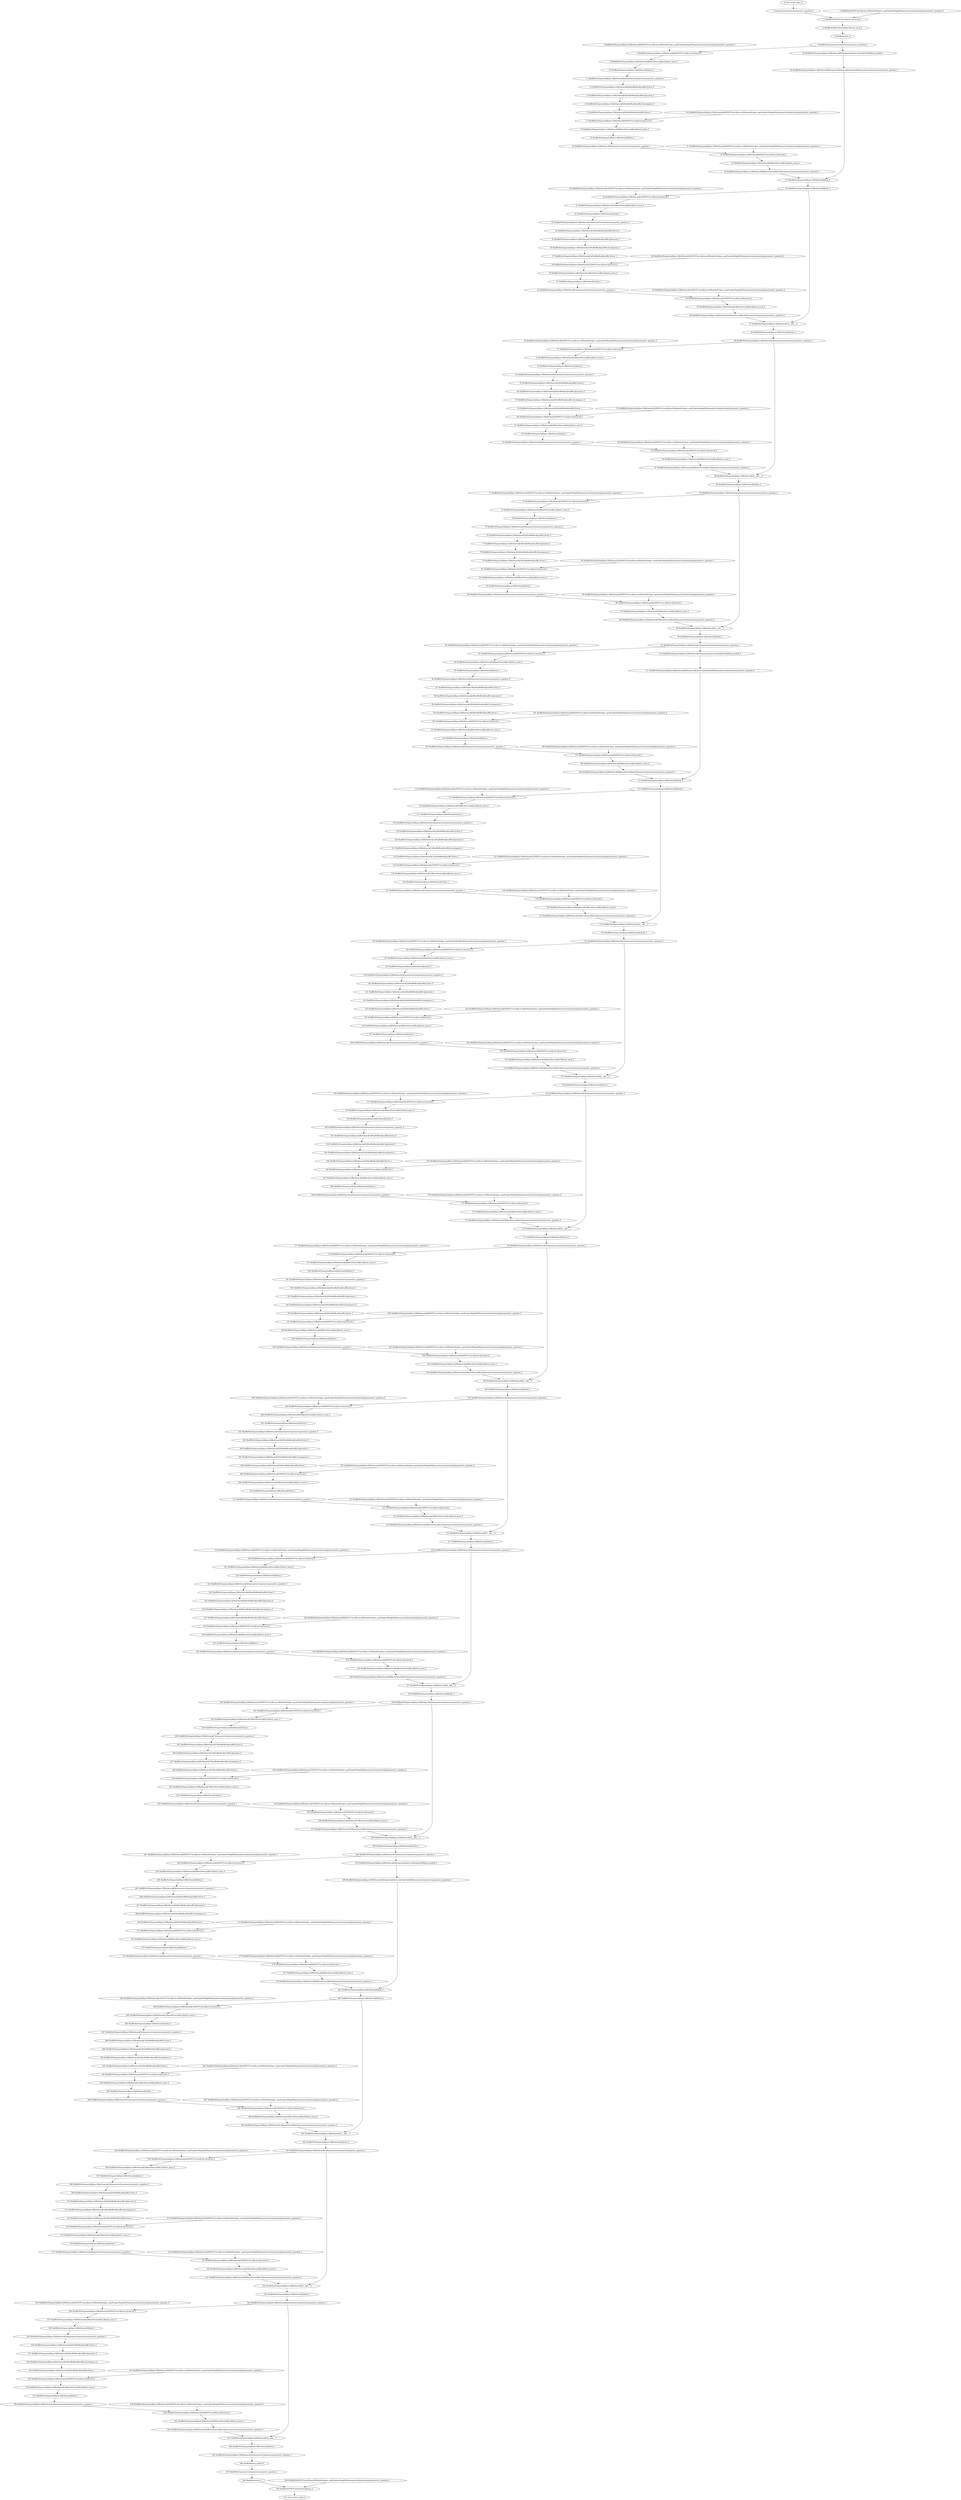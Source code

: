 strict digraph  {
"0 /nncf_model_input_0" [id=0, type=nncf_model_input];
"1 AsymmetricQuantizer/asymmetric_quantize_0" [id=1, type=asymmetric_quantize];
"2 ShuffleNet/NNCFConv2d[conv1]/ModuleDict[pre_ops]/UpdateWeight[0]/AsymmetricQuantizer[op]/asymmetric_quantize_0" [id=2, type=asymmetric_quantize];
"3 ShuffleNet/NNCFConv2d[conv1]/conv2d_0" [id=3, type=conv2d];
"4 ShuffleNet/BatchNorm2d[bn1]/batch_norm_0" [id=4, type=batch_norm];
"5 ShuffleNet/relu_0" [id=5, type=relu];
"6 ShuffleNet/AsymmetricQuantizer/asymmetric_quantize_0" [id=6, type=asymmetric_quantize];
"7 ShuffleNet/Sequential[layer1]/Bottleneck[0]/NNCFConv2d[conv1]/ModuleDict[pre_ops]/UpdateWeight[0]/AsymmetricQuantizer[op]/asymmetric_quantize_0" [id=7, type=asymmetric_quantize];
"8 ShuffleNet/Sequential[layer1]/Bottleneck[0]/NNCFConv2d[conv1]/conv2d_0" [id=8, type=conv2d];
"9 ShuffleNet/Sequential[layer1]/Bottleneck[0]/BatchNorm2d[bn1]/batch_norm_0" [id=9, type=batch_norm];
"10 ShuffleNet/Sequential[layer1]/Bottleneck[0]/relu_0" [id=10, type=relu];
"11 ShuffleNet/Sequential[layer1]/Bottleneck[0]/AsymmetricQuantizer/asymmetric_quantize_0" [id=11, type=asymmetric_quantize];
"12 ShuffleNet/Sequential[layer1]/Bottleneck[0]/ShuffleBlock[shuffle1]/view_0" [id=12, type=view];
"13 ShuffleNet/Sequential[layer1]/Bottleneck[0]/ShuffleBlock[shuffle1]/permute_0" [id=13, type=permute];
"14 ShuffleNet/Sequential[layer1]/Bottleneck[0]/ShuffleBlock[shuffle1]/contiguous_0" [id=14, type=contiguous];
"15 ShuffleNet/Sequential[layer1]/Bottleneck[0]/ShuffleBlock[shuffle1]/view_1" [id=15, type=view];
"16 ShuffleNet/Sequential[layer1]/Bottleneck[0]/NNCFConv2d[conv2]/ModuleDict[pre_ops]/UpdateWeight[0]/AsymmetricQuantizer[op]/asymmetric_quantize_0" [id=16, type=asymmetric_quantize];
"17 ShuffleNet/Sequential[layer1]/Bottleneck[0]/NNCFConv2d[conv2]/conv2d_0" [id=17, type=conv2d];
"18 ShuffleNet/Sequential[layer1]/Bottleneck[0]/BatchNorm2d[bn2]/batch_norm_0" [id=18, type=batch_norm];
"19 ShuffleNet/Sequential[layer1]/Bottleneck[0]/relu_1" [id=19, type=relu];
"20 ShuffleNet/Sequential[layer1]/Bottleneck[0]/AsymmetricQuantizer/asymmetric_quantize_1" [id=20, type=asymmetric_quantize];
"21 ShuffleNet/Sequential[layer1]/Bottleneck[0]/NNCFConv2d[conv3]/ModuleDict[pre_ops]/UpdateWeight[0]/AsymmetricQuantizer[op]/asymmetric_quantize_0" [id=21, type=asymmetric_quantize];
"22 ShuffleNet/Sequential[layer1]/Bottleneck[0]/NNCFConv2d[conv3]/conv2d_0" [id=22, type=conv2d];
"23 ShuffleNet/Sequential[layer1]/Bottleneck[0]/BatchNorm2d[bn3]/batch_norm_0" [id=23, type=batch_norm];
"24 ShuffleNet/Sequential[layer1]/Bottleneck[0]/BatchNorm2d[bn3]/AsymmetricQuantizer/asymmetric_quantize_0" [id=24, type=asymmetric_quantize];
"25 ShuffleNet/Sequential[layer1]/Bottleneck[0]/Sequential[shortcut]/AvgPool2d[0]/avg_pool2d_0" [id=25, type=avg_pool2d];
"26 ShuffleNet/Sequential[layer1]/Bottleneck[0]/Sequential[shortcut]/AvgPool2d[0]/AsymmetricQuantizer/asymmetric_quantize_0" [id=26, type=asymmetric_quantize];
"27 ShuffleNet/Sequential[layer1]/Bottleneck[0]/cat_0" [id=27, type=cat];
"28 ShuffleNet/Sequential[layer1]/Bottleneck[0]/relu_2" [id=28, type=relu];
"29 ShuffleNet/Sequential[layer1]/Bottleneck[1]/NNCFConv2d[conv1]/ModuleDict[pre_ops]/UpdateWeight[0]/AsymmetricQuantizer[op]/asymmetric_quantize_0" [id=29, type=asymmetric_quantize];
"30 ShuffleNet/Sequential[layer1]/Bottleneck[1]/NNCFConv2d[conv1]/conv2d_0" [id=30, type=conv2d];
"31 ShuffleNet/Sequential[layer1]/Bottleneck[1]/BatchNorm2d[bn1]/batch_norm_0" [id=31, type=batch_norm];
"32 ShuffleNet/Sequential[layer1]/Bottleneck[1]/relu_0" [id=32, type=relu];
"33 ShuffleNet/Sequential[layer1]/Bottleneck[1]/AsymmetricQuantizer/asymmetric_quantize_0" [id=33, type=asymmetric_quantize];
"34 ShuffleNet/Sequential[layer1]/Bottleneck[1]/ShuffleBlock[shuffle1]/view_0" [id=34, type=view];
"35 ShuffleNet/Sequential[layer1]/Bottleneck[1]/ShuffleBlock[shuffle1]/permute_0" [id=35, type=permute];
"36 ShuffleNet/Sequential[layer1]/Bottleneck[1]/ShuffleBlock[shuffle1]/contiguous_0" [id=36, type=contiguous];
"37 ShuffleNet/Sequential[layer1]/Bottleneck[1]/ShuffleBlock[shuffle1]/view_1" [id=37, type=view];
"38 ShuffleNet/Sequential[layer1]/Bottleneck[1]/NNCFConv2d[conv2]/ModuleDict[pre_ops]/UpdateWeight[0]/AsymmetricQuantizer[op]/asymmetric_quantize_0" [id=38, type=asymmetric_quantize];
"39 ShuffleNet/Sequential[layer1]/Bottleneck[1]/NNCFConv2d[conv2]/conv2d_0" [id=39, type=conv2d];
"40 ShuffleNet/Sequential[layer1]/Bottleneck[1]/BatchNorm2d[bn2]/batch_norm_0" [id=40, type=batch_norm];
"41 ShuffleNet/Sequential[layer1]/Bottleneck[1]/relu_1" [id=41, type=relu];
"42 ShuffleNet/Sequential[layer1]/Bottleneck[1]/AsymmetricQuantizer/asymmetric_quantize_1" [id=42, type=asymmetric_quantize];
"43 ShuffleNet/Sequential[layer1]/Bottleneck[1]/NNCFConv2d[conv3]/ModuleDict[pre_ops]/UpdateWeight[0]/AsymmetricQuantizer[op]/asymmetric_quantize_0" [id=43, type=asymmetric_quantize];
"44 ShuffleNet/Sequential[layer1]/Bottleneck[1]/NNCFConv2d[conv3]/conv2d_0" [id=44, type=conv2d];
"45 ShuffleNet/Sequential[layer1]/Bottleneck[1]/BatchNorm2d[bn3]/batch_norm_0" [id=45, type=batch_norm];
"46 ShuffleNet/Sequential[layer1]/Bottleneck[1]/BatchNorm2d[bn3]/AsymmetricQuantizer/asymmetric_quantize_0" [id=46, type=asymmetric_quantize];
"47 ShuffleNet/Sequential[layer1]/Bottleneck[1]/__add___0" [id=47, type=__add__];
"48 ShuffleNet/Sequential[layer1]/Bottleneck[1]/relu_2" [id=48, type=relu];
"49 ShuffleNet/Sequential[layer1]/Bottleneck[1]/AsymmetricQuantizer/asymmetric_quantize_2" [id=49, type=asymmetric_quantize];
"50 ShuffleNet/Sequential[layer1]/Bottleneck[2]/NNCFConv2d[conv1]/ModuleDict[pre_ops]/UpdateWeight[0]/AsymmetricQuantizer[op]/asymmetric_quantize_0" [id=50, type=asymmetric_quantize];
"51 ShuffleNet/Sequential[layer1]/Bottleneck[2]/NNCFConv2d[conv1]/conv2d_0" [id=51, type=conv2d];
"52 ShuffleNet/Sequential[layer1]/Bottleneck[2]/BatchNorm2d[bn1]/batch_norm_0" [id=52, type=batch_norm];
"53 ShuffleNet/Sequential[layer1]/Bottleneck[2]/relu_0" [id=53, type=relu];
"54 ShuffleNet/Sequential[layer1]/Bottleneck[2]/AsymmetricQuantizer/asymmetric_quantize_0" [id=54, type=asymmetric_quantize];
"55 ShuffleNet/Sequential[layer1]/Bottleneck[2]/ShuffleBlock[shuffle1]/view_0" [id=55, type=view];
"56 ShuffleNet/Sequential[layer1]/Bottleneck[2]/ShuffleBlock[shuffle1]/permute_0" [id=56, type=permute];
"57 ShuffleNet/Sequential[layer1]/Bottleneck[2]/ShuffleBlock[shuffle1]/contiguous_0" [id=57, type=contiguous];
"58 ShuffleNet/Sequential[layer1]/Bottleneck[2]/ShuffleBlock[shuffle1]/view_1" [id=58, type=view];
"59 ShuffleNet/Sequential[layer1]/Bottleneck[2]/NNCFConv2d[conv2]/ModuleDict[pre_ops]/UpdateWeight[0]/AsymmetricQuantizer[op]/asymmetric_quantize_0" [id=59, type=asymmetric_quantize];
"60 ShuffleNet/Sequential[layer1]/Bottleneck[2]/NNCFConv2d[conv2]/conv2d_0" [id=60, type=conv2d];
"61 ShuffleNet/Sequential[layer1]/Bottleneck[2]/BatchNorm2d[bn2]/batch_norm_0" [id=61, type=batch_norm];
"62 ShuffleNet/Sequential[layer1]/Bottleneck[2]/relu_1" [id=62, type=relu];
"63 ShuffleNet/Sequential[layer1]/Bottleneck[2]/AsymmetricQuantizer/asymmetric_quantize_1" [id=63, type=asymmetric_quantize];
"64 ShuffleNet/Sequential[layer1]/Bottleneck[2]/NNCFConv2d[conv3]/ModuleDict[pre_ops]/UpdateWeight[0]/AsymmetricQuantizer[op]/asymmetric_quantize_0" [id=64, type=asymmetric_quantize];
"65 ShuffleNet/Sequential[layer1]/Bottleneck[2]/NNCFConv2d[conv3]/conv2d_0" [id=65, type=conv2d];
"66 ShuffleNet/Sequential[layer1]/Bottleneck[2]/BatchNorm2d[bn3]/batch_norm_0" [id=66, type=batch_norm];
"67 ShuffleNet/Sequential[layer1]/Bottleneck[2]/BatchNorm2d[bn3]/AsymmetricQuantizer/asymmetric_quantize_0" [id=67, type=asymmetric_quantize];
"68 ShuffleNet/Sequential[layer1]/Bottleneck[2]/__add___0" [id=68, type=__add__];
"69 ShuffleNet/Sequential[layer1]/Bottleneck[2]/relu_2" [id=69, type=relu];
"70 ShuffleNet/Sequential[layer1]/Bottleneck[2]/AsymmetricQuantizer/asymmetric_quantize_2" [id=70, type=asymmetric_quantize];
"71 ShuffleNet/Sequential[layer1]/Bottleneck[3]/NNCFConv2d[conv1]/ModuleDict[pre_ops]/UpdateWeight[0]/AsymmetricQuantizer[op]/asymmetric_quantize_0" [id=71, type=asymmetric_quantize];
"72 ShuffleNet/Sequential[layer1]/Bottleneck[3]/NNCFConv2d[conv1]/conv2d_0" [id=72, type=conv2d];
"73 ShuffleNet/Sequential[layer1]/Bottleneck[3]/BatchNorm2d[bn1]/batch_norm_0" [id=73, type=batch_norm];
"74 ShuffleNet/Sequential[layer1]/Bottleneck[3]/relu_0" [id=74, type=relu];
"75 ShuffleNet/Sequential[layer1]/Bottleneck[3]/AsymmetricQuantizer/asymmetric_quantize_0" [id=75, type=asymmetric_quantize];
"76 ShuffleNet/Sequential[layer1]/Bottleneck[3]/ShuffleBlock[shuffle1]/view_0" [id=76, type=view];
"77 ShuffleNet/Sequential[layer1]/Bottleneck[3]/ShuffleBlock[shuffle1]/permute_0" [id=77, type=permute];
"78 ShuffleNet/Sequential[layer1]/Bottleneck[3]/ShuffleBlock[shuffle1]/contiguous_0" [id=78, type=contiguous];
"79 ShuffleNet/Sequential[layer1]/Bottleneck[3]/ShuffleBlock[shuffle1]/view_1" [id=79, type=view];
"80 ShuffleNet/Sequential[layer1]/Bottleneck[3]/NNCFConv2d[conv2]/ModuleDict[pre_ops]/UpdateWeight[0]/AsymmetricQuantizer[op]/asymmetric_quantize_0" [id=80, type=asymmetric_quantize];
"81 ShuffleNet/Sequential[layer1]/Bottleneck[3]/NNCFConv2d[conv2]/conv2d_0" [id=81, type=conv2d];
"82 ShuffleNet/Sequential[layer1]/Bottleneck[3]/BatchNorm2d[bn2]/batch_norm_0" [id=82, type=batch_norm];
"83 ShuffleNet/Sequential[layer1]/Bottleneck[3]/relu_1" [id=83, type=relu];
"84 ShuffleNet/Sequential[layer1]/Bottleneck[3]/AsymmetricQuantizer/asymmetric_quantize_1" [id=84, type=asymmetric_quantize];
"85 ShuffleNet/Sequential[layer1]/Bottleneck[3]/NNCFConv2d[conv3]/ModuleDict[pre_ops]/UpdateWeight[0]/AsymmetricQuantizer[op]/asymmetric_quantize_0" [id=85, type=asymmetric_quantize];
"86 ShuffleNet/Sequential[layer1]/Bottleneck[3]/NNCFConv2d[conv3]/conv2d_0" [id=86, type=conv2d];
"87 ShuffleNet/Sequential[layer1]/Bottleneck[3]/BatchNorm2d[bn3]/batch_norm_0" [id=87, type=batch_norm];
"88 ShuffleNet/Sequential[layer1]/Bottleneck[3]/BatchNorm2d[bn3]/AsymmetricQuantizer/asymmetric_quantize_0" [id=88, type=asymmetric_quantize];
"89 ShuffleNet/Sequential[layer1]/Bottleneck[3]/__add___0" [id=89, type=__add__];
"90 ShuffleNet/Sequential[layer1]/Bottleneck[3]/relu_2" [id=90, type=relu];
"91 ShuffleNet/Sequential[layer1]/Bottleneck[3]/AsymmetricQuantizer/asymmetric_quantize_2" [id=91, type=asymmetric_quantize];
"92 ShuffleNet/Sequential[layer2]/Bottleneck[0]/NNCFConv2d[conv1]/ModuleDict[pre_ops]/UpdateWeight[0]/AsymmetricQuantizer[op]/asymmetric_quantize_0" [id=92, type=asymmetric_quantize];
"93 ShuffleNet/Sequential[layer2]/Bottleneck[0]/NNCFConv2d[conv1]/conv2d_0" [id=93, type=conv2d];
"94 ShuffleNet/Sequential[layer2]/Bottleneck[0]/BatchNorm2d[bn1]/batch_norm_0" [id=94, type=batch_norm];
"95 ShuffleNet/Sequential[layer2]/Bottleneck[0]/relu_0" [id=95, type=relu];
"96 ShuffleNet/Sequential[layer2]/Bottleneck[0]/AsymmetricQuantizer/asymmetric_quantize_0" [id=96, type=asymmetric_quantize];
"97 ShuffleNet/Sequential[layer2]/Bottleneck[0]/ShuffleBlock[shuffle1]/view_0" [id=97, type=view];
"98 ShuffleNet/Sequential[layer2]/Bottleneck[0]/ShuffleBlock[shuffle1]/permute_0" [id=98, type=permute];
"99 ShuffleNet/Sequential[layer2]/Bottleneck[0]/ShuffleBlock[shuffle1]/contiguous_0" [id=99, type=contiguous];
"100 ShuffleNet/Sequential[layer2]/Bottleneck[0]/ShuffleBlock[shuffle1]/view_1" [id=100, type=view];
"101 ShuffleNet/Sequential[layer2]/Bottleneck[0]/NNCFConv2d[conv2]/ModuleDict[pre_ops]/UpdateWeight[0]/AsymmetricQuantizer[op]/asymmetric_quantize_0" [id=101, type=asymmetric_quantize];
"102 ShuffleNet/Sequential[layer2]/Bottleneck[0]/NNCFConv2d[conv2]/conv2d_0" [id=102, type=conv2d];
"103 ShuffleNet/Sequential[layer2]/Bottleneck[0]/BatchNorm2d[bn2]/batch_norm_0" [id=103, type=batch_norm];
"104 ShuffleNet/Sequential[layer2]/Bottleneck[0]/relu_1" [id=104, type=relu];
"105 ShuffleNet/Sequential[layer2]/Bottleneck[0]/AsymmetricQuantizer/asymmetric_quantize_1" [id=105, type=asymmetric_quantize];
"106 ShuffleNet/Sequential[layer2]/Bottleneck[0]/NNCFConv2d[conv3]/ModuleDict[pre_ops]/UpdateWeight[0]/AsymmetricQuantizer[op]/asymmetric_quantize_0" [id=106, type=asymmetric_quantize];
"107 ShuffleNet/Sequential[layer2]/Bottleneck[0]/NNCFConv2d[conv3]/conv2d_0" [id=107, type=conv2d];
"108 ShuffleNet/Sequential[layer2]/Bottleneck[0]/BatchNorm2d[bn3]/batch_norm_0" [id=108, type=batch_norm];
"109 ShuffleNet/Sequential[layer2]/Bottleneck[0]/BatchNorm2d[bn3]/AsymmetricQuantizer/asymmetric_quantize_0" [id=109, type=asymmetric_quantize];
"110 ShuffleNet/Sequential[layer2]/Bottleneck[0]/Sequential[shortcut]/AvgPool2d[0]/avg_pool2d_0" [id=110, type=avg_pool2d];
"111 ShuffleNet/Sequential[layer2]/Bottleneck[0]/Sequential[shortcut]/AvgPool2d[0]/AsymmetricQuantizer/asymmetric_quantize_0" [id=111, type=asymmetric_quantize];
"112 ShuffleNet/Sequential[layer2]/Bottleneck[0]/cat_0" [id=112, type=cat];
"113 ShuffleNet/Sequential[layer2]/Bottleneck[0]/relu_2" [id=113, type=relu];
"114 ShuffleNet/Sequential[layer2]/Bottleneck[1]/NNCFConv2d[conv1]/ModuleDict[pre_ops]/UpdateWeight[0]/AsymmetricQuantizer[op]/asymmetric_quantize_0" [id=114, type=asymmetric_quantize];
"115 ShuffleNet/Sequential[layer2]/Bottleneck[1]/NNCFConv2d[conv1]/conv2d_0" [id=115, type=conv2d];
"116 ShuffleNet/Sequential[layer2]/Bottleneck[1]/BatchNorm2d[bn1]/batch_norm_0" [id=116, type=batch_norm];
"117 ShuffleNet/Sequential[layer2]/Bottleneck[1]/relu_0" [id=117, type=relu];
"118 ShuffleNet/Sequential[layer2]/Bottleneck[1]/AsymmetricQuantizer/asymmetric_quantize_0" [id=118, type=asymmetric_quantize];
"119 ShuffleNet/Sequential[layer2]/Bottleneck[1]/ShuffleBlock[shuffle1]/view_0" [id=119, type=view];
"120 ShuffleNet/Sequential[layer2]/Bottleneck[1]/ShuffleBlock[shuffle1]/permute_0" [id=120, type=permute];
"121 ShuffleNet/Sequential[layer2]/Bottleneck[1]/ShuffleBlock[shuffle1]/contiguous_0" [id=121, type=contiguous];
"122 ShuffleNet/Sequential[layer2]/Bottleneck[1]/ShuffleBlock[shuffle1]/view_1" [id=122, type=view];
"123 ShuffleNet/Sequential[layer2]/Bottleneck[1]/NNCFConv2d[conv2]/ModuleDict[pre_ops]/UpdateWeight[0]/AsymmetricQuantizer[op]/asymmetric_quantize_0" [id=123, type=asymmetric_quantize];
"124 ShuffleNet/Sequential[layer2]/Bottleneck[1]/NNCFConv2d[conv2]/conv2d_0" [id=124, type=conv2d];
"125 ShuffleNet/Sequential[layer2]/Bottleneck[1]/BatchNorm2d[bn2]/batch_norm_0" [id=125, type=batch_norm];
"126 ShuffleNet/Sequential[layer2]/Bottleneck[1]/relu_1" [id=126, type=relu];
"127 ShuffleNet/Sequential[layer2]/Bottleneck[1]/AsymmetricQuantizer/asymmetric_quantize_1" [id=127, type=asymmetric_quantize];
"128 ShuffleNet/Sequential[layer2]/Bottleneck[1]/NNCFConv2d[conv3]/ModuleDict[pre_ops]/UpdateWeight[0]/AsymmetricQuantizer[op]/asymmetric_quantize_0" [id=128, type=asymmetric_quantize];
"129 ShuffleNet/Sequential[layer2]/Bottleneck[1]/NNCFConv2d[conv3]/conv2d_0" [id=129, type=conv2d];
"130 ShuffleNet/Sequential[layer2]/Bottleneck[1]/BatchNorm2d[bn3]/batch_norm_0" [id=130, type=batch_norm];
"131 ShuffleNet/Sequential[layer2]/Bottleneck[1]/BatchNorm2d[bn3]/AsymmetricQuantizer/asymmetric_quantize_0" [id=131, type=asymmetric_quantize];
"132 ShuffleNet/Sequential[layer2]/Bottleneck[1]/__add___0" [id=132, type=__add__];
"133 ShuffleNet/Sequential[layer2]/Bottleneck[1]/relu_2" [id=133, type=relu];
"134 ShuffleNet/Sequential[layer2]/Bottleneck[1]/AsymmetricQuantizer/asymmetric_quantize_2" [id=134, type=asymmetric_quantize];
"135 ShuffleNet/Sequential[layer2]/Bottleneck[2]/NNCFConv2d[conv1]/ModuleDict[pre_ops]/UpdateWeight[0]/AsymmetricQuantizer[op]/asymmetric_quantize_0" [id=135, type=asymmetric_quantize];
"136 ShuffleNet/Sequential[layer2]/Bottleneck[2]/NNCFConv2d[conv1]/conv2d_0" [id=136, type=conv2d];
"137 ShuffleNet/Sequential[layer2]/Bottleneck[2]/BatchNorm2d[bn1]/batch_norm_0" [id=137, type=batch_norm];
"138 ShuffleNet/Sequential[layer2]/Bottleneck[2]/relu_0" [id=138, type=relu];
"139 ShuffleNet/Sequential[layer2]/Bottleneck[2]/AsymmetricQuantizer/asymmetric_quantize_0" [id=139, type=asymmetric_quantize];
"140 ShuffleNet/Sequential[layer2]/Bottleneck[2]/ShuffleBlock[shuffle1]/view_0" [id=140, type=view];
"141 ShuffleNet/Sequential[layer2]/Bottleneck[2]/ShuffleBlock[shuffle1]/permute_0" [id=141, type=permute];
"142 ShuffleNet/Sequential[layer2]/Bottleneck[2]/ShuffleBlock[shuffle1]/contiguous_0" [id=142, type=contiguous];
"143 ShuffleNet/Sequential[layer2]/Bottleneck[2]/ShuffleBlock[shuffle1]/view_1" [id=143, type=view];
"144 ShuffleNet/Sequential[layer2]/Bottleneck[2]/NNCFConv2d[conv2]/ModuleDict[pre_ops]/UpdateWeight[0]/AsymmetricQuantizer[op]/asymmetric_quantize_0" [id=144, type=asymmetric_quantize];
"145 ShuffleNet/Sequential[layer2]/Bottleneck[2]/NNCFConv2d[conv2]/conv2d_0" [id=145, type=conv2d];
"146 ShuffleNet/Sequential[layer2]/Bottleneck[2]/BatchNorm2d[bn2]/batch_norm_0" [id=146, type=batch_norm];
"147 ShuffleNet/Sequential[layer2]/Bottleneck[2]/relu_1" [id=147, type=relu];
"148 ShuffleNet/Sequential[layer2]/Bottleneck[2]/AsymmetricQuantizer/asymmetric_quantize_1" [id=148, type=asymmetric_quantize];
"149 ShuffleNet/Sequential[layer2]/Bottleneck[2]/NNCFConv2d[conv3]/ModuleDict[pre_ops]/UpdateWeight[0]/AsymmetricQuantizer[op]/asymmetric_quantize_0" [id=149, type=asymmetric_quantize];
"150 ShuffleNet/Sequential[layer2]/Bottleneck[2]/NNCFConv2d[conv3]/conv2d_0" [id=150, type=conv2d];
"151 ShuffleNet/Sequential[layer2]/Bottleneck[2]/BatchNorm2d[bn3]/batch_norm_0" [id=151, type=batch_norm];
"152 ShuffleNet/Sequential[layer2]/Bottleneck[2]/BatchNorm2d[bn3]/AsymmetricQuantizer/asymmetric_quantize_0" [id=152, type=asymmetric_quantize];
"153 ShuffleNet/Sequential[layer2]/Bottleneck[2]/__add___0" [id=153, type=__add__];
"154 ShuffleNet/Sequential[layer2]/Bottleneck[2]/relu_2" [id=154, type=relu];
"155 ShuffleNet/Sequential[layer2]/Bottleneck[2]/AsymmetricQuantizer/asymmetric_quantize_2" [id=155, type=asymmetric_quantize];
"156 ShuffleNet/Sequential[layer2]/Bottleneck[3]/NNCFConv2d[conv1]/ModuleDict[pre_ops]/UpdateWeight[0]/AsymmetricQuantizer[op]/asymmetric_quantize_0" [id=156, type=asymmetric_quantize];
"157 ShuffleNet/Sequential[layer2]/Bottleneck[3]/NNCFConv2d[conv1]/conv2d_0" [id=157, type=conv2d];
"158 ShuffleNet/Sequential[layer2]/Bottleneck[3]/BatchNorm2d[bn1]/batch_norm_0" [id=158, type=batch_norm];
"159 ShuffleNet/Sequential[layer2]/Bottleneck[3]/relu_0" [id=159, type=relu];
"160 ShuffleNet/Sequential[layer2]/Bottleneck[3]/AsymmetricQuantizer/asymmetric_quantize_0" [id=160, type=asymmetric_quantize];
"161 ShuffleNet/Sequential[layer2]/Bottleneck[3]/ShuffleBlock[shuffle1]/view_0" [id=161, type=view];
"162 ShuffleNet/Sequential[layer2]/Bottleneck[3]/ShuffleBlock[shuffle1]/permute_0" [id=162, type=permute];
"163 ShuffleNet/Sequential[layer2]/Bottleneck[3]/ShuffleBlock[shuffle1]/contiguous_0" [id=163, type=contiguous];
"164 ShuffleNet/Sequential[layer2]/Bottleneck[3]/ShuffleBlock[shuffle1]/view_1" [id=164, type=view];
"165 ShuffleNet/Sequential[layer2]/Bottleneck[3]/NNCFConv2d[conv2]/ModuleDict[pre_ops]/UpdateWeight[0]/AsymmetricQuantizer[op]/asymmetric_quantize_0" [id=165, type=asymmetric_quantize];
"166 ShuffleNet/Sequential[layer2]/Bottleneck[3]/NNCFConv2d[conv2]/conv2d_0" [id=166, type=conv2d];
"167 ShuffleNet/Sequential[layer2]/Bottleneck[3]/BatchNorm2d[bn2]/batch_norm_0" [id=167, type=batch_norm];
"168 ShuffleNet/Sequential[layer2]/Bottleneck[3]/relu_1" [id=168, type=relu];
"169 ShuffleNet/Sequential[layer2]/Bottleneck[3]/AsymmetricQuantizer/asymmetric_quantize_1" [id=169, type=asymmetric_quantize];
"170 ShuffleNet/Sequential[layer2]/Bottleneck[3]/NNCFConv2d[conv3]/ModuleDict[pre_ops]/UpdateWeight[0]/AsymmetricQuantizer[op]/asymmetric_quantize_0" [id=170, type=asymmetric_quantize];
"171 ShuffleNet/Sequential[layer2]/Bottleneck[3]/NNCFConv2d[conv3]/conv2d_0" [id=171, type=conv2d];
"172 ShuffleNet/Sequential[layer2]/Bottleneck[3]/BatchNorm2d[bn3]/batch_norm_0" [id=172, type=batch_norm];
"173 ShuffleNet/Sequential[layer2]/Bottleneck[3]/BatchNorm2d[bn3]/AsymmetricQuantizer/asymmetric_quantize_0" [id=173, type=asymmetric_quantize];
"174 ShuffleNet/Sequential[layer2]/Bottleneck[3]/__add___0" [id=174, type=__add__];
"175 ShuffleNet/Sequential[layer2]/Bottleneck[3]/relu_2" [id=175, type=relu];
"176 ShuffleNet/Sequential[layer2]/Bottleneck[3]/AsymmetricQuantizer/asymmetric_quantize_2" [id=176, type=asymmetric_quantize];
"177 ShuffleNet/Sequential[layer2]/Bottleneck[4]/NNCFConv2d[conv1]/ModuleDict[pre_ops]/UpdateWeight[0]/AsymmetricQuantizer[op]/asymmetric_quantize_0" [id=177, type=asymmetric_quantize];
"178 ShuffleNet/Sequential[layer2]/Bottleneck[4]/NNCFConv2d[conv1]/conv2d_0" [id=178, type=conv2d];
"179 ShuffleNet/Sequential[layer2]/Bottleneck[4]/BatchNorm2d[bn1]/batch_norm_0" [id=179, type=batch_norm];
"180 ShuffleNet/Sequential[layer2]/Bottleneck[4]/relu_0" [id=180, type=relu];
"181 ShuffleNet/Sequential[layer2]/Bottleneck[4]/AsymmetricQuantizer/asymmetric_quantize_0" [id=181, type=asymmetric_quantize];
"182 ShuffleNet/Sequential[layer2]/Bottleneck[4]/ShuffleBlock[shuffle1]/view_0" [id=182, type=view];
"183 ShuffleNet/Sequential[layer2]/Bottleneck[4]/ShuffleBlock[shuffle1]/permute_0" [id=183, type=permute];
"184 ShuffleNet/Sequential[layer2]/Bottleneck[4]/ShuffleBlock[shuffle1]/contiguous_0" [id=184, type=contiguous];
"185 ShuffleNet/Sequential[layer2]/Bottleneck[4]/ShuffleBlock[shuffle1]/view_1" [id=185, type=view];
"186 ShuffleNet/Sequential[layer2]/Bottleneck[4]/NNCFConv2d[conv2]/ModuleDict[pre_ops]/UpdateWeight[0]/AsymmetricQuantizer[op]/asymmetric_quantize_0" [id=186, type=asymmetric_quantize];
"187 ShuffleNet/Sequential[layer2]/Bottleneck[4]/NNCFConv2d[conv2]/conv2d_0" [id=187, type=conv2d];
"188 ShuffleNet/Sequential[layer2]/Bottleneck[4]/BatchNorm2d[bn2]/batch_norm_0" [id=188, type=batch_norm];
"189 ShuffleNet/Sequential[layer2]/Bottleneck[4]/relu_1" [id=189, type=relu];
"190 ShuffleNet/Sequential[layer2]/Bottleneck[4]/AsymmetricQuantizer/asymmetric_quantize_1" [id=190, type=asymmetric_quantize];
"191 ShuffleNet/Sequential[layer2]/Bottleneck[4]/NNCFConv2d[conv3]/ModuleDict[pre_ops]/UpdateWeight[0]/AsymmetricQuantizer[op]/asymmetric_quantize_0" [id=191, type=asymmetric_quantize];
"192 ShuffleNet/Sequential[layer2]/Bottleneck[4]/NNCFConv2d[conv3]/conv2d_0" [id=192, type=conv2d];
"193 ShuffleNet/Sequential[layer2]/Bottleneck[4]/BatchNorm2d[bn3]/batch_norm_0" [id=193, type=batch_norm];
"194 ShuffleNet/Sequential[layer2]/Bottleneck[4]/BatchNorm2d[bn3]/AsymmetricQuantizer/asymmetric_quantize_0" [id=194, type=asymmetric_quantize];
"195 ShuffleNet/Sequential[layer2]/Bottleneck[4]/__add___0" [id=195, type=__add__];
"196 ShuffleNet/Sequential[layer2]/Bottleneck[4]/relu_2" [id=196, type=relu];
"197 ShuffleNet/Sequential[layer2]/Bottleneck[4]/AsymmetricQuantizer/asymmetric_quantize_2" [id=197, type=asymmetric_quantize];
"198 ShuffleNet/Sequential[layer2]/Bottleneck[5]/NNCFConv2d[conv1]/ModuleDict[pre_ops]/UpdateWeight[0]/AsymmetricQuantizer[op]/asymmetric_quantize_0" [id=198, type=asymmetric_quantize];
"199 ShuffleNet/Sequential[layer2]/Bottleneck[5]/NNCFConv2d[conv1]/conv2d_0" [id=199, type=conv2d];
"200 ShuffleNet/Sequential[layer2]/Bottleneck[5]/BatchNorm2d[bn1]/batch_norm_0" [id=200, type=batch_norm];
"201 ShuffleNet/Sequential[layer2]/Bottleneck[5]/relu_0" [id=201, type=relu];
"202 ShuffleNet/Sequential[layer2]/Bottleneck[5]/AsymmetricQuantizer/asymmetric_quantize_0" [id=202, type=asymmetric_quantize];
"203 ShuffleNet/Sequential[layer2]/Bottleneck[5]/ShuffleBlock[shuffle1]/view_0" [id=203, type=view];
"204 ShuffleNet/Sequential[layer2]/Bottleneck[5]/ShuffleBlock[shuffle1]/permute_0" [id=204, type=permute];
"205 ShuffleNet/Sequential[layer2]/Bottleneck[5]/ShuffleBlock[shuffle1]/contiguous_0" [id=205, type=contiguous];
"206 ShuffleNet/Sequential[layer2]/Bottleneck[5]/ShuffleBlock[shuffle1]/view_1" [id=206, type=view];
"207 ShuffleNet/Sequential[layer2]/Bottleneck[5]/NNCFConv2d[conv2]/ModuleDict[pre_ops]/UpdateWeight[0]/AsymmetricQuantizer[op]/asymmetric_quantize_0" [id=207, type=asymmetric_quantize];
"208 ShuffleNet/Sequential[layer2]/Bottleneck[5]/NNCFConv2d[conv2]/conv2d_0" [id=208, type=conv2d];
"209 ShuffleNet/Sequential[layer2]/Bottleneck[5]/BatchNorm2d[bn2]/batch_norm_0" [id=209, type=batch_norm];
"210 ShuffleNet/Sequential[layer2]/Bottleneck[5]/relu_1" [id=210, type=relu];
"211 ShuffleNet/Sequential[layer2]/Bottleneck[5]/AsymmetricQuantizer/asymmetric_quantize_1" [id=211, type=asymmetric_quantize];
"212 ShuffleNet/Sequential[layer2]/Bottleneck[5]/NNCFConv2d[conv3]/ModuleDict[pre_ops]/UpdateWeight[0]/AsymmetricQuantizer[op]/asymmetric_quantize_0" [id=212, type=asymmetric_quantize];
"213 ShuffleNet/Sequential[layer2]/Bottleneck[5]/NNCFConv2d[conv3]/conv2d_0" [id=213, type=conv2d];
"214 ShuffleNet/Sequential[layer2]/Bottleneck[5]/BatchNorm2d[bn3]/batch_norm_0" [id=214, type=batch_norm];
"215 ShuffleNet/Sequential[layer2]/Bottleneck[5]/BatchNorm2d[bn3]/AsymmetricQuantizer/asymmetric_quantize_0" [id=215, type=asymmetric_quantize];
"216 ShuffleNet/Sequential[layer2]/Bottleneck[5]/__add___0" [id=216, type=__add__];
"217 ShuffleNet/Sequential[layer2]/Bottleneck[5]/relu_2" [id=217, type=relu];
"218 ShuffleNet/Sequential[layer2]/Bottleneck[5]/AsymmetricQuantizer/asymmetric_quantize_2" [id=218, type=asymmetric_quantize];
"219 ShuffleNet/Sequential[layer2]/Bottleneck[6]/NNCFConv2d[conv1]/ModuleDict[pre_ops]/UpdateWeight[0]/AsymmetricQuantizer[op]/asymmetric_quantize_0" [id=219, type=asymmetric_quantize];
"220 ShuffleNet/Sequential[layer2]/Bottleneck[6]/NNCFConv2d[conv1]/conv2d_0" [id=220, type=conv2d];
"221 ShuffleNet/Sequential[layer2]/Bottleneck[6]/BatchNorm2d[bn1]/batch_norm_0" [id=221, type=batch_norm];
"222 ShuffleNet/Sequential[layer2]/Bottleneck[6]/relu_0" [id=222, type=relu];
"223 ShuffleNet/Sequential[layer2]/Bottleneck[6]/AsymmetricQuantizer/asymmetric_quantize_0" [id=223, type=asymmetric_quantize];
"224 ShuffleNet/Sequential[layer2]/Bottleneck[6]/ShuffleBlock[shuffle1]/view_0" [id=224, type=view];
"225 ShuffleNet/Sequential[layer2]/Bottleneck[6]/ShuffleBlock[shuffle1]/permute_0" [id=225, type=permute];
"226 ShuffleNet/Sequential[layer2]/Bottleneck[6]/ShuffleBlock[shuffle1]/contiguous_0" [id=226, type=contiguous];
"227 ShuffleNet/Sequential[layer2]/Bottleneck[6]/ShuffleBlock[shuffle1]/view_1" [id=227, type=view];
"228 ShuffleNet/Sequential[layer2]/Bottleneck[6]/NNCFConv2d[conv2]/ModuleDict[pre_ops]/UpdateWeight[0]/AsymmetricQuantizer[op]/asymmetric_quantize_0" [id=228, type=asymmetric_quantize];
"229 ShuffleNet/Sequential[layer2]/Bottleneck[6]/NNCFConv2d[conv2]/conv2d_0" [id=229, type=conv2d];
"230 ShuffleNet/Sequential[layer2]/Bottleneck[6]/BatchNorm2d[bn2]/batch_norm_0" [id=230, type=batch_norm];
"231 ShuffleNet/Sequential[layer2]/Bottleneck[6]/relu_1" [id=231, type=relu];
"232 ShuffleNet/Sequential[layer2]/Bottleneck[6]/AsymmetricQuantizer/asymmetric_quantize_1" [id=232, type=asymmetric_quantize];
"233 ShuffleNet/Sequential[layer2]/Bottleneck[6]/NNCFConv2d[conv3]/ModuleDict[pre_ops]/UpdateWeight[0]/AsymmetricQuantizer[op]/asymmetric_quantize_0" [id=233, type=asymmetric_quantize];
"234 ShuffleNet/Sequential[layer2]/Bottleneck[6]/NNCFConv2d[conv3]/conv2d_0" [id=234, type=conv2d];
"235 ShuffleNet/Sequential[layer2]/Bottleneck[6]/BatchNorm2d[bn3]/batch_norm_0" [id=235, type=batch_norm];
"236 ShuffleNet/Sequential[layer2]/Bottleneck[6]/BatchNorm2d[bn3]/AsymmetricQuantizer/asymmetric_quantize_0" [id=236, type=asymmetric_quantize];
"237 ShuffleNet/Sequential[layer2]/Bottleneck[6]/__add___0" [id=237, type=__add__];
"238 ShuffleNet/Sequential[layer2]/Bottleneck[6]/relu_2" [id=238, type=relu];
"239 ShuffleNet/Sequential[layer2]/Bottleneck[6]/AsymmetricQuantizer/asymmetric_quantize_2" [id=239, type=asymmetric_quantize];
"240 ShuffleNet/Sequential[layer2]/Bottleneck[7]/NNCFConv2d[conv1]/ModuleDict[pre_ops]/UpdateWeight[0]/AsymmetricQuantizer[op]/asymmetric_quantize_0" [id=240, type=asymmetric_quantize];
"241 ShuffleNet/Sequential[layer2]/Bottleneck[7]/NNCFConv2d[conv1]/conv2d_0" [id=241, type=conv2d];
"242 ShuffleNet/Sequential[layer2]/Bottleneck[7]/BatchNorm2d[bn1]/batch_norm_0" [id=242, type=batch_norm];
"243 ShuffleNet/Sequential[layer2]/Bottleneck[7]/relu_0" [id=243, type=relu];
"244 ShuffleNet/Sequential[layer2]/Bottleneck[7]/AsymmetricQuantizer/asymmetric_quantize_0" [id=244, type=asymmetric_quantize];
"245 ShuffleNet/Sequential[layer2]/Bottleneck[7]/ShuffleBlock[shuffle1]/view_0" [id=245, type=view];
"246 ShuffleNet/Sequential[layer2]/Bottleneck[7]/ShuffleBlock[shuffle1]/permute_0" [id=246, type=permute];
"247 ShuffleNet/Sequential[layer2]/Bottleneck[7]/ShuffleBlock[shuffle1]/contiguous_0" [id=247, type=contiguous];
"248 ShuffleNet/Sequential[layer2]/Bottleneck[7]/ShuffleBlock[shuffle1]/view_1" [id=248, type=view];
"249 ShuffleNet/Sequential[layer2]/Bottleneck[7]/NNCFConv2d[conv2]/ModuleDict[pre_ops]/UpdateWeight[0]/AsymmetricQuantizer[op]/asymmetric_quantize_0" [id=249, type=asymmetric_quantize];
"250 ShuffleNet/Sequential[layer2]/Bottleneck[7]/NNCFConv2d[conv2]/conv2d_0" [id=250, type=conv2d];
"251 ShuffleNet/Sequential[layer2]/Bottleneck[7]/BatchNorm2d[bn2]/batch_norm_0" [id=251, type=batch_norm];
"252 ShuffleNet/Sequential[layer2]/Bottleneck[7]/relu_1" [id=252, type=relu];
"253 ShuffleNet/Sequential[layer2]/Bottleneck[7]/AsymmetricQuantizer/asymmetric_quantize_1" [id=253, type=asymmetric_quantize];
"254 ShuffleNet/Sequential[layer2]/Bottleneck[7]/NNCFConv2d[conv3]/ModuleDict[pre_ops]/UpdateWeight[0]/AsymmetricQuantizer[op]/asymmetric_quantize_0" [id=254, type=asymmetric_quantize];
"255 ShuffleNet/Sequential[layer2]/Bottleneck[7]/NNCFConv2d[conv3]/conv2d_0" [id=255, type=conv2d];
"256 ShuffleNet/Sequential[layer2]/Bottleneck[7]/BatchNorm2d[bn3]/batch_norm_0" [id=256, type=batch_norm];
"257 ShuffleNet/Sequential[layer2]/Bottleneck[7]/BatchNorm2d[bn3]/AsymmetricQuantizer/asymmetric_quantize_0" [id=257, type=asymmetric_quantize];
"258 ShuffleNet/Sequential[layer2]/Bottleneck[7]/__add___0" [id=258, type=__add__];
"259 ShuffleNet/Sequential[layer2]/Bottleneck[7]/relu_2" [id=259, type=relu];
"260 ShuffleNet/Sequential[layer2]/Bottleneck[7]/AsymmetricQuantizer/asymmetric_quantize_2" [id=260, type=asymmetric_quantize];
"261 ShuffleNet/Sequential[layer3]/Bottleneck[0]/NNCFConv2d[conv1]/ModuleDict[pre_ops]/UpdateWeight[0]/AsymmetricQuantizer[op]/asymmetric_quantize_0" [id=261, type=asymmetric_quantize];
"262 ShuffleNet/Sequential[layer3]/Bottleneck[0]/NNCFConv2d[conv1]/conv2d_0" [id=262, type=conv2d];
"263 ShuffleNet/Sequential[layer3]/Bottleneck[0]/BatchNorm2d[bn1]/batch_norm_0" [id=263, type=batch_norm];
"264 ShuffleNet/Sequential[layer3]/Bottleneck[0]/relu_0" [id=264, type=relu];
"265 ShuffleNet/Sequential[layer3]/Bottleneck[0]/AsymmetricQuantizer/asymmetric_quantize_0" [id=265, type=asymmetric_quantize];
"266 ShuffleNet/Sequential[layer3]/Bottleneck[0]/ShuffleBlock[shuffle1]/view_0" [id=266, type=view];
"267 ShuffleNet/Sequential[layer3]/Bottleneck[0]/ShuffleBlock[shuffle1]/permute_0" [id=267, type=permute];
"268 ShuffleNet/Sequential[layer3]/Bottleneck[0]/ShuffleBlock[shuffle1]/contiguous_0" [id=268, type=contiguous];
"269 ShuffleNet/Sequential[layer3]/Bottleneck[0]/ShuffleBlock[shuffle1]/view_1" [id=269, type=view];
"270 ShuffleNet/Sequential[layer3]/Bottleneck[0]/NNCFConv2d[conv2]/ModuleDict[pre_ops]/UpdateWeight[0]/AsymmetricQuantizer[op]/asymmetric_quantize_0" [id=270, type=asymmetric_quantize];
"271 ShuffleNet/Sequential[layer3]/Bottleneck[0]/NNCFConv2d[conv2]/conv2d_0" [id=271, type=conv2d];
"272 ShuffleNet/Sequential[layer3]/Bottleneck[0]/BatchNorm2d[bn2]/batch_norm_0" [id=272, type=batch_norm];
"273 ShuffleNet/Sequential[layer3]/Bottleneck[0]/relu_1" [id=273, type=relu];
"274 ShuffleNet/Sequential[layer3]/Bottleneck[0]/AsymmetricQuantizer/asymmetric_quantize_1" [id=274, type=asymmetric_quantize];
"275 ShuffleNet/Sequential[layer3]/Bottleneck[0]/NNCFConv2d[conv3]/ModuleDict[pre_ops]/UpdateWeight[0]/AsymmetricQuantizer[op]/asymmetric_quantize_0" [id=275, type=asymmetric_quantize];
"276 ShuffleNet/Sequential[layer3]/Bottleneck[0]/NNCFConv2d[conv3]/conv2d_0" [id=276, type=conv2d];
"277 ShuffleNet/Sequential[layer3]/Bottleneck[0]/BatchNorm2d[bn3]/batch_norm_0" [id=277, type=batch_norm];
"278 ShuffleNet/Sequential[layer3]/Bottleneck[0]/BatchNorm2d[bn3]/AsymmetricQuantizer/asymmetric_quantize_0" [id=278, type=asymmetric_quantize];
"279 ShuffleNet/Sequential[layer3]/Bottleneck[0]/Sequential[shortcut]/AvgPool2d[0]/avg_pool2d_0" [id=279, type=avg_pool2d];
"280 ShuffleNet/Sequential[layer3]/Bottleneck[0]/Sequential[shortcut]/AvgPool2d[0]/AsymmetricQuantizer/asymmetric_quantize_0" [id=280, type=asymmetric_quantize];
"281 ShuffleNet/Sequential[layer3]/Bottleneck[0]/cat_0" [id=281, type=cat];
"282 ShuffleNet/Sequential[layer3]/Bottleneck[0]/relu_2" [id=282, type=relu];
"283 ShuffleNet/Sequential[layer3]/Bottleneck[1]/NNCFConv2d[conv1]/ModuleDict[pre_ops]/UpdateWeight[0]/AsymmetricQuantizer[op]/asymmetric_quantize_0" [id=283, type=asymmetric_quantize];
"284 ShuffleNet/Sequential[layer3]/Bottleneck[1]/NNCFConv2d[conv1]/conv2d_0" [id=284, type=conv2d];
"285 ShuffleNet/Sequential[layer3]/Bottleneck[1]/BatchNorm2d[bn1]/batch_norm_0" [id=285, type=batch_norm];
"286 ShuffleNet/Sequential[layer3]/Bottleneck[1]/relu_0" [id=286, type=relu];
"287 ShuffleNet/Sequential[layer3]/Bottleneck[1]/AsymmetricQuantizer/asymmetric_quantize_0" [id=287, type=asymmetric_quantize];
"288 ShuffleNet/Sequential[layer3]/Bottleneck[1]/ShuffleBlock[shuffle1]/view_0" [id=288, type=view];
"289 ShuffleNet/Sequential[layer3]/Bottleneck[1]/ShuffleBlock[shuffle1]/permute_0" [id=289, type=permute];
"290 ShuffleNet/Sequential[layer3]/Bottleneck[1]/ShuffleBlock[shuffle1]/contiguous_0" [id=290, type=contiguous];
"291 ShuffleNet/Sequential[layer3]/Bottleneck[1]/ShuffleBlock[shuffle1]/view_1" [id=291, type=view];
"292 ShuffleNet/Sequential[layer3]/Bottleneck[1]/NNCFConv2d[conv2]/ModuleDict[pre_ops]/UpdateWeight[0]/AsymmetricQuantizer[op]/asymmetric_quantize_0" [id=292, type=asymmetric_quantize];
"293 ShuffleNet/Sequential[layer3]/Bottleneck[1]/NNCFConv2d[conv2]/conv2d_0" [id=293, type=conv2d];
"294 ShuffleNet/Sequential[layer3]/Bottleneck[1]/BatchNorm2d[bn2]/batch_norm_0" [id=294, type=batch_norm];
"295 ShuffleNet/Sequential[layer3]/Bottleneck[1]/relu_1" [id=295, type=relu];
"296 ShuffleNet/Sequential[layer3]/Bottleneck[1]/AsymmetricQuantizer/asymmetric_quantize_1" [id=296, type=asymmetric_quantize];
"297 ShuffleNet/Sequential[layer3]/Bottleneck[1]/NNCFConv2d[conv3]/ModuleDict[pre_ops]/UpdateWeight[0]/AsymmetricQuantizer[op]/asymmetric_quantize_0" [id=297, type=asymmetric_quantize];
"298 ShuffleNet/Sequential[layer3]/Bottleneck[1]/NNCFConv2d[conv3]/conv2d_0" [id=298, type=conv2d];
"299 ShuffleNet/Sequential[layer3]/Bottleneck[1]/BatchNorm2d[bn3]/batch_norm_0" [id=299, type=batch_norm];
"300 ShuffleNet/Sequential[layer3]/Bottleneck[1]/BatchNorm2d[bn3]/AsymmetricQuantizer/asymmetric_quantize_0" [id=300, type=asymmetric_quantize];
"301 ShuffleNet/Sequential[layer3]/Bottleneck[1]/__add___0" [id=301, type=__add__];
"302 ShuffleNet/Sequential[layer3]/Bottleneck[1]/relu_2" [id=302, type=relu];
"303 ShuffleNet/Sequential[layer3]/Bottleneck[1]/AsymmetricQuantizer/asymmetric_quantize_2" [id=303, type=asymmetric_quantize];
"304 ShuffleNet/Sequential[layer3]/Bottleneck[2]/NNCFConv2d[conv1]/ModuleDict[pre_ops]/UpdateWeight[0]/AsymmetricQuantizer[op]/asymmetric_quantize_0" [id=304, type=asymmetric_quantize];
"305 ShuffleNet/Sequential[layer3]/Bottleneck[2]/NNCFConv2d[conv1]/conv2d_0" [id=305, type=conv2d];
"306 ShuffleNet/Sequential[layer3]/Bottleneck[2]/BatchNorm2d[bn1]/batch_norm_0" [id=306, type=batch_norm];
"307 ShuffleNet/Sequential[layer3]/Bottleneck[2]/relu_0" [id=307, type=relu];
"308 ShuffleNet/Sequential[layer3]/Bottleneck[2]/AsymmetricQuantizer/asymmetric_quantize_0" [id=308, type=asymmetric_quantize];
"309 ShuffleNet/Sequential[layer3]/Bottleneck[2]/ShuffleBlock[shuffle1]/view_0" [id=309, type=view];
"310 ShuffleNet/Sequential[layer3]/Bottleneck[2]/ShuffleBlock[shuffle1]/permute_0" [id=310, type=permute];
"311 ShuffleNet/Sequential[layer3]/Bottleneck[2]/ShuffleBlock[shuffle1]/contiguous_0" [id=311, type=contiguous];
"312 ShuffleNet/Sequential[layer3]/Bottleneck[2]/ShuffleBlock[shuffle1]/view_1" [id=312, type=view];
"313 ShuffleNet/Sequential[layer3]/Bottleneck[2]/NNCFConv2d[conv2]/ModuleDict[pre_ops]/UpdateWeight[0]/AsymmetricQuantizer[op]/asymmetric_quantize_0" [id=313, type=asymmetric_quantize];
"314 ShuffleNet/Sequential[layer3]/Bottleneck[2]/NNCFConv2d[conv2]/conv2d_0" [id=314, type=conv2d];
"315 ShuffleNet/Sequential[layer3]/Bottleneck[2]/BatchNorm2d[bn2]/batch_norm_0" [id=315, type=batch_norm];
"316 ShuffleNet/Sequential[layer3]/Bottleneck[2]/relu_1" [id=316, type=relu];
"317 ShuffleNet/Sequential[layer3]/Bottleneck[2]/AsymmetricQuantizer/asymmetric_quantize_1" [id=317, type=asymmetric_quantize];
"318 ShuffleNet/Sequential[layer3]/Bottleneck[2]/NNCFConv2d[conv3]/ModuleDict[pre_ops]/UpdateWeight[0]/AsymmetricQuantizer[op]/asymmetric_quantize_0" [id=318, type=asymmetric_quantize];
"319 ShuffleNet/Sequential[layer3]/Bottleneck[2]/NNCFConv2d[conv3]/conv2d_0" [id=319, type=conv2d];
"320 ShuffleNet/Sequential[layer3]/Bottleneck[2]/BatchNorm2d[bn3]/batch_norm_0" [id=320, type=batch_norm];
"321 ShuffleNet/Sequential[layer3]/Bottleneck[2]/BatchNorm2d[bn3]/AsymmetricQuantizer/asymmetric_quantize_0" [id=321, type=asymmetric_quantize];
"322 ShuffleNet/Sequential[layer3]/Bottleneck[2]/__add___0" [id=322, type=__add__];
"323 ShuffleNet/Sequential[layer3]/Bottleneck[2]/relu_2" [id=323, type=relu];
"324 ShuffleNet/Sequential[layer3]/Bottleneck[2]/AsymmetricQuantizer/asymmetric_quantize_2" [id=324, type=asymmetric_quantize];
"325 ShuffleNet/Sequential[layer3]/Bottleneck[3]/NNCFConv2d[conv1]/ModuleDict[pre_ops]/UpdateWeight[0]/AsymmetricQuantizer[op]/asymmetric_quantize_0" [id=325, type=asymmetric_quantize];
"326 ShuffleNet/Sequential[layer3]/Bottleneck[3]/NNCFConv2d[conv1]/conv2d_0" [id=326, type=conv2d];
"327 ShuffleNet/Sequential[layer3]/Bottleneck[3]/BatchNorm2d[bn1]/batch_norm_0" [id=327, type=batch_norm];
"328 ShuffleNet/Sequential[layer3]/Bottleneck[3]/relu_0" [id=328, type=relu];
"329 ShuffleNet/Sequential[layer3]/Bottleneck[3]/AsymmetricQuantizer/asymmetric_quantize_0" [id=329, type=asymmetric_quantize];
"330 ShuffleNet/Sequential[layer3]/Bottleneck[3]/ShuffleBlock[shuffle1]/view_0" [id=330, type=view];
"331 ShuffleNet/Sequential[layer3]/Bottleneck[3]/ShuffleBlock[shuffle1]/permute_0" [id=331, type=permute];
"332 ShuffleNet/Sequential[layer3]/Bottleneck[3]/ShuffleBlock[shuffle1]/contiguous_0" [id=332, type=contiguous];
"333 ShuffleNet/Sequential[layer3]/Bottleneck[3]/ShuffleBlock[shuffle1]/view_1" [id=333, type=view];
"334 ShuffleNet/Sequential[layer3]/Bottleneck[3]/NNCFConv2d[conv2]/ModuleDict[pre_ops]/UpdateWeight[0]/AsymmetricQuantizer[op]/asymmetric_quantize_0" [id=334, type=asymmetric_quantize];
"335 ShuffleNet/Sequential[layer3]/Bottleneck[3]/NNCFConv2d[conv2]/conv2d_0" [id=335, type=conv2d];
"336 ShuffleNet/Sequential[layer3]/Bottleneck[3]/BatchNorm2d[bn2]/batch_norm_0" [id=336, type=batch_norm];
"337 ShuffleNet/Sequential[layer3]/Bottleneck[3]/relu_1" [id=337, type=relu];
"338 ShuffleNet/Sequential[layer3]/Bottleneck[3]/AsymmetricQuantizer/asymmetric_quantize_1" [id=338, type=asymmetric_quantize];
"339 ShuffleNet/Sequential[layer3]/Bottleneck[3]/NNCFConv2d[conv3]/ModuleDict[pre_ops]/UpdateWeight[0]/AsymmetricQuantizer[op]/asymmetric_quantize_0" [id=339, type=asymmetric_quantize];
"340 ShuffleNet/Sequential[layer3]/Bottleneck[3]/NNCFConv2d[conv3]/conv2d_0" [id=340, type=conv2d];
"341 ShuffleNet/Sequential[layer3]/Bottleneck[3]/BatchNorm2d[bn3]/batch_norm_0" [id=341, type=batch_norm];
"342 ShuffleNet/Sequential[layer3]/Bottleneck[3]/BatchNorm2d[bn3]/AsymmetricQuantizer/asymmetric_quantize_0" [id=342, type=asymmetric_quantize];
"343 ShuffleNet/Sequential[layer3]/Bottleneck[3]/__add___0" [id=343, type=__add__];
"344 ShuffleNet/Sequential[layer3]/Bottleneck[3]/relu_2" [id=344, type=relu];
"345 ShuffleNet/Sequential[layer3]/Bottleneck[3]/AsymmetricQuantizer/asymmetric_quantize_2" [id=345, type=asymmetric_quantize];
"346 ShuffleNet/avg_pool2d_0" [id=346, type=avg_pool2d];
"347 ShuffleNet/AsymmetricQuantizer/asymmetric_quantize_1" [id=347, type=asymmetric_quantize];
"348 ShuffleNet/view_0" [id=348, type=view];
"349 ShuffleNet/NNCFLinear[linear]/ModuleDict[pre_ops]/UpdateWeight[0]/AsymmetricQuantizer[op]/asymmetric_quantize_0" [id=349, type=asymmetric_quantize];
"350 ShuffleNet/NNCFLinear[linear]/linear_0" [id=350, type=linear];
"351 /nncf_model_output_0" [id=351, type=nncf_model_output];
"0 /nncf_model_input_0" -> "1 AsymmetricQuantizer/asymmetric_quantize_0";
"1 AsymmetricQuantizer/asymmetric_quantize_0" -> "3 ShuffleNet/NNCFConv2d[conv1]/conv2d_0";
"2 ShuffleNet/NNCFConv2d[conv1]/ModuleDict[pre_ops]/UpdateWeight[0]/AsymmetricQuantizer[op]/asymmetric_quantize_0" -> "3 ShuffleNet/NNCFConv2d[conv1]/conv2d_0";
"3 ShuffleNet/NNCFConv2d[conv1]/conv2d_0" -> "4 ShuffleNet/BatchNorm2d[bn1]/batch_norm_0";
"4 ShuffleNet/BatchNorm2d[bn1]/batch_norm_0" -> "5 ShuffleNet/relu_0";
"5 ShuffleNet/relu_0" -> "6 ShuffleNet/AsymmetricQuantizer/asymmetric_quantize_0";
"6 ShuffleNet/AsymmetricQuantizer/asymmetric_quantize_0" -> "8 ShuffleNet/Sequential[layer1]/Bottleneck[0]/NNCFConv2d[conv1]/conv2d_0";
"7 ShuffleNet/Sequential[layer1]/Bottleneck[0]/NNCFConv2d[conv1]/ModuleDict[pre_ops]/UpdateWeight[0]/AsymmetricQuantizer[op]/asymmetric_quantize_0" -> "8 ShuffleNet/Sequential[layer1]/Bottleneck[0]/NNCFConv2d[conv1]/conv2d_0";
"8 ShuffleNet/Sequential[layer1]/Bottleneck[0]/NNCFConv2d[conv1]/conv2d_0" -> "9 ShuffleNet/Sequential[layer1]/Bottleneck[0]/BatchNorm2d[bn1]/batch_norm_0";
"6 ShuffleNet/AsymmetricQuantizer/asymmetric_quantize_0" -> "25 ShuffleNet/Sequential[layer1]/Bottleneck[0]/Sequential[shortcut]/AvgPool2d[0]/avg_pool2d_0";
"9 ShuffleNet/Sequential[layer1]/Bottleneck[0]/BatchNorm2d[bn1]/batch_norm_0" -> "10 ShuffleNet/Sequential[layer1]/Bottleneck[0]/relu_0";
"10 ShuffleNet/Sequential[layer1]/Bottleneck[0]/relu_0" -> "11 ShuffleNet/Sequential[layer1]/Bottleneck[0]/AsymmetricQuantizer/asymmetric_quantize_0";
"11 ShuffleNet/Sequential[layer1]/Bottleneck[0]/AsymmetricQuantizer/asymmetric_quantize_0" -> "12 ShuffleNet/Sequential[layer1]/Bottleneck[0]/ShuffleBlock[shuffle1]/view_0";
"12 ShuffleNet/Sequential[layer1]/Bottleneck[0]/ShuffleBlock[shuffle1]/view_0" -> "13 ShuffleNet/Sequential[layer1]/Bottleneck[0]/ShuffleBlock[shuffle1]/permute_0";
"13 ShuffleNet/Sequential[layer1]/Bottleneck[0]/ShuffleBlock[shuffle1]/permute_0" -> "14 ShuffleNet/Sequential[layer1]/Bottleneck[0]/ShuffleBlock[shuffle1]/contiguous_0";
"14 ShuffleNet/Sequential[layer1]/Bottleneck[0]/ShuffleBlock[shuffle1]/contiguous_0" -> "15 ShuffleNet/Sequential[layer1]/Bottleneck[0]/ShuffleBlock[shuffle1]/view_1";
"15 ShuffleNet/Sequential[layer1]/Bottleneck[0]/ShuffleBlock[shuffle1]/view_1" -> "17 ShuffleNet/Sequential[layer1]/Bottleneck[0]/NNCFConv2d[conv2]/conv2d_0";
"16 ShuffleNet/Sequential[layer1]/Bottleneck[0]/NNCFConv2d[conv2]/ModuleDict[pre_ops]/UpdateWeight[0]/AsymmetricQuantizer[op]/asymmetric_quantize_0" -> "17 ShuffleNet/Sequential[layer1]/Bottleneck[0]/NNCFConv2d[conv2]/conv2d_0";
"17 ShuffleNet/Sequential[layer1]/Bottleneck[0]/NNCFConv2d[conv2]/conv2d_0" -> "18 ShuffleNet/Sequential[layer1]/Bottleneck[0]/BatchNorm2d[bn2]/batch_norm_0";
"18 ShuffleNet/Sequential[layer1]/Bottleneck[0]/BatchNorm2d[bn2]/batch_norm_0" -> "19 ShuffleNet/Sequential[layer1]/Bottleneck[0]/relu_1";
"19 ShuffleNet/Sequential[layer1]/Bottleneck[0]/relu_1" -> "20 ShuffleNet/Sequential[layer1]/Bottleneck[0]/AsymmetricQuantizer/asymmetric_quantize_1";
"20 ShuffleNet/Sequential[layer1]/Bottleneck[0]/AsymmetricQuantizer/asymmetric_quantize_1" -> "22 ShuffleNet/Sequential[layer1]/Bottleneck[0]/NNCFConv2d[conv3]/conv2d_0";
"21 ShuffleNet/Sequential[layer1]/Bottleneck[0]/NNCFConv2d[conv3]/ModuleDict[pre_ops]/UpdateWeight[0]/AsymmetricQuantizer[op]/asymmetric_quantize_0" -> "22 ShuffleNet/Sequential[layer1]/Bottleneck[0]/NNCFConv2d[conv3]/conv2d_0";
"22 ShuffleNet/Sequential[layer1]/Bottleneck[0]/NNCFConv2d[conv3]/conv2d_0" -> "23 ShuffleNet/Sequential[layer1]/Bottleneck[0]/BatchNorm2d[bn3]/batch_norm_0";
"23 ShuffleNet/Sequential[layer1]/Bottleneck[0]/BatchNorm2d[bn3]/batch_norm_0" -> "24 ShuffleNet/Sequential[layer1]/Bottleneck[0]/BatchNorm2d[bn3]/AsymmetricQuantizer/asymmetric_quantize_0";
"24 ShuffleNet/Sequential[layer1]/Bottleneck[0]/BatchNorm2d[bn3]/AsymmetricQuantizer/asymmetric_quantize_0" -> "27 ShuffleNet/Sequential[layer1]/Bottleneck[0]/cat_0";
"25 ShuffleNet/Sequential[layer1]/Bottleneck[0]/Sequential[shortcut]/AvgPool2d[0]/avg_pool2d_0" -> "26 ShuffleNet/Sequential[layer1]/Bottleneck[0]/Sequential[shortcut]/AvgPool2d[0]/AsymmetricQuantizer/asymmetric_quantize_0";
"26 ShuffleNet/Sequential[layer1]/Bottleneck[0]/Sequential[shortcut]/AvgPool2d[0]/AsymmetricQuantizer/asymmetric_quantize_0" -> "27 ShuffleNet/Sequential[layer1]/Bottleneck[0]/cat_0";
"27 ShuffleNet/Sequential[layer1]/Bottleneck[0]/cat_0" -> "28 ShuffleNet/Sequential[layer1]/Bottleneck[0]/relu_2";
"28 ShuffleNet/Sequential[layer1]/Bottleneck[0]/relu_2" -> "30 ShuffleNet/Sequential[layer1]/Bottleneck[1]/NNCFConv2d[conv1]/conv2d_0";
"28 ShuffleNet/Sequential[layer1]/Bottleneck[0]/relu_2" -> "47 ShuffleNet/Sequential[layer1]/Bottleneck[1]/__add___0";
"29 ShuffleNet/Sequential[layer1]/Bottleneck[1]/NNCFConv2d[conv1]/ModuleDict[pre_ops]/UpdateWeight[0]/AsymmetricQuantizer[op]/asymmetric_quantize_0" -> "30 ShuffleNet/Sequential[layer1]/Bottleneck[1]/NNCFConv2d[conv1]/conv2d_0";
"30 ShuffleNet/Sequential[layer1]/Bottleneck[1]/NNCFConv2d[conv1]/conv2d_0" -> "31 ShuffleNet/Sequential[layer1]/Bottleneck[1]/BatchNorm2d[bn1]/batch_norm_0";
"31 ShuffleNet/Sequential[layer1]/Bottleneck[1]/BatchNorm2d[bn1]/batch_norm_0" -> "32 ShuffleNet/Sequential[layer1]/Bottleneck[1]/relu_0";
"32 ShuffleNet/Sequential[layer1]/Bottleneck[1]/relu_0" -> "33 ShuffleNet/Sequential[layer1]/Bottleneck[1]/AsymmetricQuantizer/asymmetric_quantize_0";
"33 ShuffleNet/Sequential[layer1]/Bottleneck[1]/AsymmetricQuantizer/asymmetric_quantize_0" -> "34 ShuffleNet/Sequential[layer1]/Bottleneck[1]/ShuffleBlock[shuffle1]/view_0";
"34 ShuffleNet/Sequential[layer1]/Bottleneck[1]/ShuffleBlock[shuffle1]/view_0" -> "35 ShuffleNet/Sequential[layer1]/Bottleneck[1]/ShuffleBlock[shuffle1]/permute_0";
"35 ShuffleNet/Sequential[layer1]/Bottleneck[1]/ShuffleBlock[shuffle1]/permute_0" -> "36 ShuffleNet/Sequential[layer1]/Bottleneck[1]/ShuffleBlock[shuffle1]/contiguous_0";
"36 ShuffleNet/Sequential[layer1]/Bottleneck[1]/ShuffleBlock[shuffle1]/contiguous_0" -> "37 ShuffleNet/Sequential[layer1]/Bottleneck[1]/ShuffleBlock[shuffle1]/view_1";
"37 ShuffleNet/Sequential[layer1]/Bottleneck[1]/ShuffleBlock[shuffle1]/view_1" -> "39 ShuffleNet/Sequential[layer1]/Bottleneck[1]/NNCFConv2d[conv2]/conv2d_0";
"38 ShuffleNet/Sequential[layer1]/Bottleneck[1]/NNCFConv2d[conv2]/ModuleDict[pre_ops]/UpdateWeight[0]/AsymmetricQuantizer[op]/asymmetric_quantize_0" -> "39 ShuffleNet/Sequential[layer1]/Bottleneck[1]/NNCFConv2d[conv2]/conv2d_0";
"39 ShuffleNet/Sequential[layer1]/Bottleneck[1]/NNCFConv2d[conv2]/conv2d_0" -> "40 ShuffleNet/Sequential[layer1]/Bottleneck[1]/BatchNorm2d[bn2]/batch_norm_0";
"40 ShuffleNet/Sequential[layer1]/Bottleneck[1]/BatchNorm2d[bn2]/batch_norm_0" -> "41 ShuffleNet/Sequential[layer1]/Bottleneck[1]/relu_1";
"41 ShuffleNet/Sequential[layer1]/Bottleneck[1]/relu_1" -> "42 ShuffleNet/Sequential[layer1]/Bottleneck[1]/AsymmetricQuantizer/asymmetric_quantize_1";
"42 ShuffleNet/Sequential[layer1]/Bottleneck[1]/AsymmetricQuantizer/asymmetric_quantize_1" -> "44 ShuffleNet/Sequential[layer1]/Bottleneck[1]/NNCFConv2d[conv3]/conv2d_0";
"43 ShuffleNet/Sequential[layer1]/Bottleneck[1]/NNCFConv2d[conv3]/ModuleDict[pre_ops]/UpdateWeight[0]/AsymmetricQuantizer[op]/asymmetric_quantize_0" -> "44 ShuffleNet/Sequential[layer1]/Bottleneck[1]/NNCFConv2d[conv3]/conv2d_0";
"44 ShuffleNet/Sequential[layer1]/Bottleneck[1]/NNCFConv2d[conv3]/conv2d_0" -> "45 ShuffleNet/Sequential[layer1]/Bottleneck[1]/BatchNorm2d[bn3]/batch_norm_0";
"45 ShuffleNet/Sequential[layer1]/Bottleneck[1]/BatchNorm2d[bn3]/batch_norm_0" -> "46 ShuffleNet/Sequential[layer1]/Bottleneck[1]/BatchNorm2d[bn3]/AsymmetricQuantizer/asymmetric_quantize_0";
"46 ShuffleNet/Sequential[layer1]/Bottleneck[1]/BatchNorm2d[bn3]/AsymmetricQuantizer/asymmetric_quantize_0" -> "47 ShuffleNet/Sequential[layer1]/Bottleneck[1]/__add___0";
"47 ShuffleNet/Sequential[layer1]/Bottleneck[1]/__add___0" -> "48 ShuffleNet/Sequential[layer1]/Bottleneck[1]/relu_2";
"48 ShuffleNet/Sequential[layer1]/Bottleneck[1]/relu_2" -> "49 ShuffleNet/Sequential[layer1]/Bottleneck[1]/AsymmetricQuantizer/asymmetric_quantize_2";
"49 ShuffleNet/Sequential[layer1]/Bottleneck[1]/AsymmetricQuantizer/asymmetric_quantize_2" -> "51 ShuffleNet/Sequential[layer1]/Bottleneck[2]/NNCFConv2d[conv1]/conv2d_0";
"49 ShuffleNet/Sequential[layer1]/Bottleneck[1]/AsymmetricQuantizer/asymmetric_quantize_2" -> "68 ShuffleNet/Sequential[layer1]/Bottleneck[2]/__add___0";
"50 ShuffleNet/Sequential[layer1]/Bottleneck[2]/NNCFConv2d[conv1]/ModuleDict[pre_ops]/UpdateWeight[0]/AsymmetricQuantizer[op]/asymmetric_quantize_0" -> "51 ShuffleNet/Sequential[layer1]/Bottleneck[2]/NNCFConv2d[conv1]/conv2d_0";
"51 ShuffleNet/Sequential[layer1]/Bottleneck[2]/NNCFConv2d[conv1]/conv2d_0" -> "52 ShuffleNet/Sequential[layer1]/Bottleneck[2]/BatchNorm2d[bn1]/batch_norm_0";
"52 ShuffleNet/Sequential[layer1]/Bottleneck[2]/BatchNorm2d[bn1]/batch_norm_0" -> "53 ShuffleNet/Sequential[layer1]/Bottleneck[2]/relu_0";
"53 ShuffleNet/Sequential[layer1]/Bottleneck[2]/relu_0" -> "54 ShuffleNet/Sequential[layer1]/Bottleneck[2]/AsymmetricQuantizer/asymmetric_quantize_0";
"54 ShuffleNet/Sequential[layer1]/Bottleneck[2]/AsymmetricQuantizer/asymmetric_quantize_0" -> "55 ShuffleNet/Sequential[layer1]/Bottleneck[2]/ShuffleBlock[shuffle1]/view_0";
"55 ShuffleNet/Sequential[layer1]/Bottleneck[2]/ShuffleBlock[shuffle1]/view_0" -> "56 ShuffleNet/Sequential[layer1]/Bottleneck[2]/ShuffleBlock[shuffle1]/permute_0";
"56 ShuffleNet/Sequential[layer1]/Bottleneck[2]/ShuffleBlock[shuffle1]/permute_0" -> "57 ShuffleNet/Sequential[layer1]/Bottleneck[2]/ShuffleBlock[shuffle1]/contiguous_0";
"57 ShuffleNet/Sequential[layer1]/Bottleneck[2]/ShuffleBlock[shuffle1]/contiguous_0" -> "58 ShuffleNet/Sequential[layer1]/Bottleneck[2]/ShuffleBlock[shuffle1]/view_1";
"58 ShuffleNet/Sequential[layer1]/Bottleneck[2]/ShuffleBlock[shuffle1]/view_1" -> "60 ShuffleNet/Sequential[layer1]/Bottleneck[2]/NNCFConv2d[conv2]/conv2d_0";
"59 ShuffleNet/Sequential[layer1]/Bottleneck[2]/NNCFConv2d[conv2]/ModuleDict[pre_ops]/UpdateWeight[0]/AsymmetricQuantizer[op]/asymmetric_quantize_0" -> "60 ShuffleNet/Sequential[layer1]/Bottleneck[2]/NNCFConv2d[conv2]/conv2d_0";
"60 ShuffleNet/Sequential[layer1]/Bottleneck[2]/NNCFConv2d[conv2]/conv2d_0" -> "61 ShuffleNet/Sequential[layer1]/Bottleneck[2]/BatchNorm2d[bn2]/batch_norm_0";
"61 ShuffleNet/Sequential[layer1]/Bottleneck[2]/BatchNorm2d[bn2]/batch_norm_0" -> "62 ShuffleNet/Sequential[layer1]/Bottleneck[2]/relu_1";
"62 ShuffleNet/Sequential[layer1]/Bottleneck[2]/relu_1" -> "63 ShuffleNet/Sequential[layer1]/Bottleneck[2]/AsymmetricQuantizer/asymmetric_quantize_1";
"63 ShuffleNet/Sequential[layer1]/Bottleneck[2]/AsymmetricQuantizer/asymmetric_quantize_1" -> "65 ShuffleNet/Sequential[layer1]/Bottleneck[2]/NNCFConv2d[conv3]/conv2d_0";
"64 ShuffleNet/Sequential[layer1]/Bottleneck[2]/NNCFConv2d[conv3]/ModuleDict[pre_ops]/UpdateWeight[0]/AsymmetricQuantizer[op]/asymmetric_quantize_0" -> "65 ShuffleNet/Sequential[layer1]/Bottleneck[2]/NNCFConv2d[conv3]/conv2d_0";
"65 ShuffleNet/Sequential[layer1]/Bottleneck[2]/NNCFConv2d[conv3]/conv2d_0" -> "66 ShuffleNet/Sequential[layer1]/Bottleneck[2]/BatchNorm2d[bn3]/batch_norm_0";
"66 ShuffleNet/Sequential[layer1]/Bottleneck[2]/BatchNorm2d[bn3]/batch_norm_0" -> "67 ShuffleNet/Sequential[layer1]/Bottleneck[2]/BatchNorm2d[bn3]/AsymmetricQuantizer/asymmetric_quantize_0";
"67 ShuffleNet/Sequential[layer1]/Bottleneck[2]/BatchNorm2d[bn3]/AsymmetricQuantizer/asymmetric_quantize_0" -> "68 ShuffleNet/Sequential[layer1]/Bottleneck[2]/__add___0";
"68 ShuffleNet/Sequential[layer1]/Bottleneck[2]/__add___0" -> "69 ShuffleNet/Sequential[layer1]/Bottleneck[2]/relu_2";
"69 ShuffleNet/Sequential[layer1]/Bottleneck[2]/relu_2" -> "70 ShuffleNet/Sequential[layer1]/Bottleneck[2]/AsymmetricQuantizer/asymmetric_quantize_2";
"70 ShuffleNet/Sequential[layer1]/Bottleneck[2]/AsymmetricQuantizer/asymmetric_quantize_2" -> "72 ShuffleNet/Sequential[layer1]/Bottleneck[3]/NNCFConv2d[conv1]/conv2d_0";
"70 ShuffleNet/Sequential[layer1]/Bottleneck[2]/AsymmetricQuantizer/asymmetric_quantize_2" -> "89 ShuffleNet/Sequential[layer1]/Bottleneck[3]/__add___0";
"71 ShuffleNet/Sequential[layer1]/Bottleneck[3]/NNCFConv2d[conv1]/ModuleDict[pre_ops]/UpdateWeight[0]/AsymmetricQuantizer[op]/asymmetric_quantize_0" -> "72 ShuffleNet/Sequential[layer1]/Bottleneck[3]/NNCFConv2d[conv1]/conv2d_0";
"72 ShuffleNet/Sequential[layer1]/Bottleneck[3]/NNCFConv2d[conv1]/conv2d_0" -> "73 ShuffleNet/Sequential[layer1]/Bottleneck[3]/BatchNorm2d[bn1]/batch_norm_0";
"73 ShuffleNet/Sequential[layer1]/Bottleneck[3]/BatchNorm2d[bn1]/batch_norm_0" -> "74 ShuffleNet/Sequential[layer1]/Bottleneck[3]/relu_0";
"74 ShuffleNet/Sequential[layer1]/Bottleneck[3]/relu_0" -> "75 ShuffleNet/Sequential[layer1]/Bottleneck[3]/AsymmetricQuantizer/asymmetric_quantize_0";
"75 ShuffleNet/Sequential[layer1]/Bottleneck[3]/AsymmetricQuantizer/asymmetric_quantize_0" -> "76 ShuffleNet/Sequential[layer1]/Bottleneck[3]/ShuffleBlock[shuffle1]/view_0";
"76 ShuffleNet/Sequential[layer1]/Bottleneck[3]/ShuffleBlock[shuffle1]/view_0" -> "77 ShuffleNet/Sequential[layer1]/Bottleneck[3]/ShuffleBlock[shuffle1]/permute_0";
"77 ShuffleNet/Sequential[layer1]/Bottleneck[3]/ShuffleBlock[shuffle1]/permute_0" -> "78 ShuffleNet/Sequential[layer1]/Bottleneck[3]/ShuffleBlock[shuffle1]/contiguous_0";
"78 ShuffleNet/Sequential[layer1]/Bottleneck[3]/ShuffleBlock[shuffle1]/contiguous_0" -> "79 ShuffleNet/Sequential[layer1]/Bottleneck[3]/ShuffleBlock[shuffle1]/view_1";
"79 ShuffleNet/Sequential[layer1]/Bottleneck[3]/ShuffleBlock[shuffle1]/view_1" -> "81 ShuffleNet/Sequential[layer1]/Bottleneck[3]/NNCFConv2d[conv2]/conv2d_0";
"80 ShuffleNet/Sequential[layer1]/Bottleneck[3]/NNCFConv2d[conv2]/ModuleDict[pre_ops]/UpdateWeight[0]/AsymmetricQuantizer[op]/asymmetric_quantize_0" -> "81 ShuffleNet/Sequential[layer1]/Bottleneck[3]/NNCFConv2d[conv2]/conv2d_0";
"81 ShuffleNet/Sequential[layer1]/Bottleneck[3]/NNCFConv2d[conv2]/conv2d_0" -> "82 ShuffleNet/Sequential[layer1]/Bottleneck[3]/BatchNorm2d[bn2]/batch_norm_0";
"82 ShuffleNet/Sequential[layer1]/Bottleneck[3]/BatchNorm2d[bn2]/batch_norm_0" -> "83 ShuffleNet/Sequential[layer1]/Bottleneck[3]/relu_1";
"83 ShuffleNet/Sequential[layer1]/Bottleneck[3]/relu_1" -> "84 ShuffleNet/Sequential[layer1]/Bottleneck[3]/AsymmetricQuantizer/asymmetric_quantize_1";
"84 ShuffleNet/Sequential[layer1]/Bottleneck[3]/AsymmetricQuantizer/asymmetric_quantize_1" -> "86 ShuffleNet/Sequential[layer1]/Bottleneck[3]/NNCFConv2d[conv3]/conv2d_0";
"85 ShuffleNet/Sequential[layer1]/Bottleneck[3]/NNCFConv2d[conv3]/ModuleDict[pre_ops]/UpdateWeight[0]/AsymmetricQuantizer[op]/asymmetric_quantize_0" -> "86 ShuffleNet/Sequential[layer1]/Bottleneck[3]/NNCFConv2d[conv3]/conv2d_0";
"86 ShuffleNet/Sequential[layer1]/Bottleneck[3]/NNCFConv2d[conv3]/conv2d_0" -> "87 ShuffleNet/Sequential[layer1]/Bottleneck[3]/BatchNorm2d[bn3]/batch_norm_0";
"87 ShuffleNet/Sequential[layer1]/Bottleneck[3]/BatchNorm2d[bn3]/batch_norm_0" -> "88 ShuffleNet/Sequential[layer1]/Bottleneck[3]/BatchNorm2d[bn3]/AsymmetricQuantizer/asymmetric_quantize_0";
"88 ShuffleNet/Sequential[layer1]/Bottleneck[3]/BatchNorm2d[bn3]/AsymmetricQuantizer/asymmetric_quantize_0" -> "89 ShuffleNet/Sequential[layer1]/Bottleneck[3]/__add___0";
"89 ShuffleNet/Sequential[layer1]/Bottleneck[3]/__add___0" -> "90 ShuffleNet/Sequential[layer1]/Bottleneck[3]/relu_2";
"90 ShuffleNet/Sequential[layer1]/Bottleneck[3]/relu_2" -> "91 ShuffleNet/Sequential[layer1]/Bottleneck[3]/AsymmetricQuantizer/asymmetric_quantize_2";
"91 ShuffleNet/Sequential[layer1]/Bottleneck[3]/AsymmetricQuantizer/asymmetric_quantize_2" -> "93 ShuffleNet/Sequential[layer2]/Bottleneck[0]/NNCFConv2d[conv1]/conv2d_0";
"92 ShuffleNet/Sequential[layer2]/Bottleneck[0]/NNCFConv2d[conv1]/ModuleDict[pre_ops]/UpdateWeight[0]/AsymmetricQuantizer[op]/asymmetric_quantize_0" -> "93 ShuffleNet/Sequential[layer2]/Bottleneck[0]/NNCFConv2d[conv1]/conv2d_0";
"93 ShuffleNet/Sequential[layer2]/Bottleneck[0]/NNCFConv2d[conv1]/conv2d_0" -> "94 ShuffleNet/Sequential[layer2]/Bottleneck[0]/BatchNorm2d[bn1]/batch_norm_0";
"94 ShuffleNet/Sequential[layer2]/Bottleneck[0]/BatchNorm2d[bn1]/batch_norm_0" -> "95 ShuffleNet/Sequential[layer2]/Bottleneck[0]/relu_0";
"95 ShuffleNet/Sequential[layer2]/Bottleneck[0]/relu_0" -> "96 ShuffleNet/Sequential[layer2]/Bottleneck[0]/AsymmetricQuantizer/asymmetric_quantize_0";
"96 ShuffleNet/Sequential[layer2]/Bottleneck[0]/AsymmetricQuantizer/asymmetric_quantize_0" -> "97 ShuffleNet/Sequential[layer2]/Bottleneck[0]/ShuffleBlock[shuffle1]/view_0";
"97 ShuffleNet/Sequential[layer2]/Bottleneck[0]/ShuffleBlock[shuffle1]/view_0" -> "98 ShuffleNet/Sequential[layer2]/Bottleneck[0]/ShuffleBlock[shuffle1]/permute_0";
"98 ShuffleNet/Sequential[layer2]/Bottleneck[0]/ShuffleBlock[shuffle1]/permute_0" -> "99 ShuffleNet/Sequential[layer2]/Bottleneck[0]/ShuffleBlock[shuffle1]/contiguous_0";
"91 ShuffleNet/Sequential[layer1]/Bottleneck[3]/AsymmetricQuantizer/asymmetric_quantize_2" -> "110 ShuffleNet/Sequential[layer2]/Bottleneck[0]/Sequential[shortcut]/AvgPool2d[0]/avg_pool2d_0";
"99 ShuffleNet/Sequential[layer2]/Bottleneck[0]/ShuffleBlock[shuffle1]/contiguous_0" -> "100 ShuffleNet/Sequential[layer2]/Bottleneck[0]/ShuffleBlock[shuffle1]/view_1";
"100 ShuffleNet/Sequential[layer2]/Bottleneck[0]/ShuffleBlock[shuffle1]/view_1" -> "102 ShuffleNet/Sequential[layer2]/Bottleneck[0]/NNCFConv2d[conv2]/conv2d_0";
"101 ShuffleNet/Sequential[layer2]/Bottleneck[0]/NNCFConv2d[conv2]/ModuleDict[pre_ops]/UpdateWeight[0]/AsymmetricQuantizer[op]/asymmetric_quantize_0" -> "102 ShuffleNet/Sequential[layer2]/Bottleneck[0]/NNCFConv2d[conv2]/conv2d_0";
"102 ShuffleNet/Sequential[layer2]/Bottleneck[0]/NNCFConv2d[conv2]/conv2d_0" -> "103 ShuffleNet/Sequential[layer2]/Bottleneck[0]/BatchNorm2d[bn2]/batch_norm_0";
"103 ShuffleNet/Sequential[layer2]/Bottleneck[0]/BatchNorm2d[bn2]/batch_norm_0" -> "104 ShuffleNet/Sequential[layer2]/Bottleneck[0]/relu_1";
"104 ShuffleNet/Sequential[layer2]/Bottleneck[0]/relu_1" -> "105 ShuffleNet/Sequential[layer2]/Bottleneck[0]/AsymmetricQuantizer/asymmetric_quantize_1";
"105 ShuffleNet/Sequential[layer2]/Bottleneck[0]/AsymmetricQuantizer/asymmetric_quantize_1" -> "107 ShuffleNet/Sequential[layer2]/Bottleneck[0]/NNCFConv2d[conv3]/conv2d_0";
"106 ShuffleNet/Sequential[layer2]/Bottleneck[0]/NNCFConv2d[conv3]/ModuleDict[pre_ops]/UpdateWeight[0]/AsymmetricQuantizer[op]/asymmetric_quantize_0" -> "107 ShuffleNet/Sequential[layer2]/Bottleneck[0]/NNCFConv2d[conv3]/conv2d_0";
"107 ShuffleNet/Sequential[layer2]/Bottleneck[0]/NNCFConv2d[conv3]/conv2d_0" -> "108 ShuffleNet/Sequential[layer2]/Bottleneck[0]/BatchNorm2d[bn3]/batch_norm_0";
"108 ShuffleNet/Sequential[layer2]/Bottleneck[0]/BatchNorm2d[bn3]/batch_norm_0" -> "109 ShuffleNet/Sequential[layer2]/Bottleneck[0]/BatchNorm2d[bn3]/AsymmetricQuantizer/asymmetric_quantize_0";
"109 ShuffleNet/Sequential[layer2]/Bottleneck[0]/BatchNorm2d[bn3]/AsymmetricQuantizer/asymmetric_quantize_0" -> "112 ShuffleNet/Sequential[layer2]/Bottleneck[0]/cat_0";
"110 ShuffleNet/Sequential[layer2]/Bottleneck[0]/Sequential[shortcut]/AvgPool2d[0]/avg_pool2d_0" -> "111 ShuffleNet/Sequential[layer2]/Bottleneck[0]/Sequential[shortcut]/AvgPool2d[0]/AsymmetricQuantizer/asymmetric_quantize_0";
"111 ShuffleNet/Sequential[layer2]/Bottleneck[0]/Sequential[shortcut]/AvgPool2d[0]/AsymmetricQuantizer/asymmetric_quantize_0" -> "112 ShuffleNet/Sequential[layer2]/Bottleneck[0]/cat_0";
"112 ShuffleNet/Sequential[layer2]/Bottleneck[0]/cat_0" -> "113 ShuffleNet/Sequential[layer2]/Bottleneck[0]/relu_2";
"113 ShuffleNet/Sequential[layer2]/Bottleneck[0]/relu_2" -> "115 ShuffleNet/Sequential[layer2]/Bottleneck[1]/NNCFConv2d[conv1]/conv2d_0";
"113 ShuffleNet/Sequential[layer2]/Bottleneck[0]/relu_2" -> "132 ShuffleNet/Sequential[layer2]/Bottleneck[1]/__add___0";
"114 ShuffleNet/Sequential[layer2]/Bottleneck[1]/NNCFConv2d[conv1]/ModuleDict[pre_ops]/UpdateWeight[0]/AsymmetricQuantizer[op]/asymmetric_quantize_0" -> "115 ShuffleNet/Sequential[layer2]/Bottleneck[1]/NNCFConv2d[conv1]/conv2d_0";
"115 ShuffleNet/Sequential[layer2]/Bottleneck[1]/NNCFConv2d[conv1]/conv2d_0" -> "116 ShuffleNet/Sequential[layer2]/Bottleneck[1]/BatchNorm2d[bn1]/batch_norm_0";
"116 ShuffleNet/Sequential[layer2]/Bottleneck[1]/BatchNorm2d[bn1]/batch_norm_0" -> "117 ShuffleNet/Sequential[layer2]/Bottleneck[1]/relu_0";
"117 ShuffleNet/Sequential[layer2]/Bottleneck[1]/relu_0" -> "118 ShuffleNet/Sequential[layer2]/Bottleneck[1]/AsymmetricQuantizer/asymmetric_quantize_0";
"118 ShuffleNet/Sequential[layer2]/Bottleneck[1]/AsymmetricQuantizer/asymmetric_quantize_0" -> "119 ShuffleNet/Sequential[layer2]/Bottleneck[1]/ShuffleBlock[shuffle1]/view_0";
"119 ShuffleNet/Sequential[layer2]/Bottleneck[1]/ShuffleBlock[shuffle1]/view_0" -> "120 ShuffleNet/Sequential[layer2]/Bottleneck[1]/ShuffleBlock[shuffle1]/permute_0";
"120 ShuffleNet/Sequential[layer2]/Bottleneck[1]/ShuffleBlock[shuffle1]/permute_0" -> "121 ShuffleNet/Sequential[layer2]/Bottleneck[1]/ShuffleBlock[shuffle1]/contiguous_0";
"121 ShuffleNet/Sequential[layer2]/Bottleneck[1]/ShuffleBlock[shuffle1]/contiguous_0" -> "122 ShuffleNet/Sequential[layer2]/Bottleneck[1]/ShuffleBlock[shuffle1]/view_1";
"122 ShuffleNet/Sequential[layer2]/Bottleneck[1]/ShuffleBlock[shuffle1]/view_1" -> "124 ShuffleNet/Sequential[layer2]/Bottleneck[1]/NNCFConv2d[conv2]/conv2d_0";
"123 ShuffleNet/Sequential[layer2]/Bottleneck[1]/NNCFConv2d[conv2]/ModuleDict[pre_ops]/UpdateWeight[0]/AsymmetricQuantizer[op]/asymmetric_quantize_0" -> "124 ShuffleNet/Sequential[layer2]/Bottleneck[1]/NNCFConv2d[conv2]/conv2d_0";
"124 ShuffleNet/Sequential[layer2]/Bottleneck[1]/NNCFConv2d[conv2]/conv2d_0" -> "125 ShuffleNet/Sequential[layer2]/Bottleneck[1]/BatchNorm2d[bn2]/batch_norm_0";
"125 ShuffleNet/Sequential[layer2]/Bottleneck[1]/BatchNorm2d[bn2]/batch_norm_0" -> "126 ShuffleNet/Sequential[layer2]/Bottleneck[1]/relu_1";
"126 ShuffleNet/Sequential[layer2]/Bottleneck[1]/relu_1" -> "127 ShuffleNet/Sequential[layer2]/Bottleneck[1]/AsymmetricQuantizer/asymmetric_quantize_1";
"127 ShuffleNet/Sequential[layer2]/Bottleneck[1]/AsymmetricQuantizer/asymmetric_quantize_1" -> "129 ShuffleNet/Sequential[layer2]/Bottleneck[1]/NNCFConv2d[conv3]/conv2d_0";
"128 ShuffleNet/Sequential[layer2]/Bottleneck[1]/NNCFConv2d[conv3]/ModuleDict[pre_ops]/UpdateWeight[0]/AsymmetricQuantizer[op]/asymmetric_quantize_0" -> "129 ShuffleNet/Sequential[layer2]/Bottleneck[1]/NNCFConv2d[conv3]/conv2d_0";
"129 ShuffleNet/Sequential[layer2]/Bottleneck[1]/NNCFConv2d[conv3]/conv2d_0" -> "130 ShuffleNet/Sequential[layer2]/Bottleneck[1]/BatchNorm2d[bn3]/batch_norm_0";
"130 ShuffleNet/Sequential[layer2]/Bottleneck[1]/BatchNorm2d[bn3]/batch_norm_0" -> "131 ShuffleNet/Sequential[layer2]/Bottleneck[1]/BatchNorm2d[bn3]/AsymmetricQuantizer/asymmetric_quantize_0";
"131 ShuffleNet/Sequential[layer2]/Bottleneck[1]/BatchNorm2d[bn3]/AsymmetricQuantizer/asymmetric_quantize_0" -> "132 ShuffleNet/Sequential[layer2]/Bottleneck[1]/__add___0";
"132 ShuffleNet/Sequential[layer2]/Bottleneck[1]/__add___0" -> "133 ShuffleNet/Sequential[layer2]/Bottleneck[1]/relu_2";
"133 ShuffleNet/Sequential[layer2]/Bottleneck[1]/relu_2" -> "134 ShuffleNet/Sequential[layer2]/Bottleneck[1]/AsymmetricQuantizer/asymmetric_quantize_2";
"134 ShuffleNet/Sequential[layer2]/Bottleneck[1]/AsymmetricQuantizer/asymmetric_quantize_2" -> "136 ShuffleNet/Sequential[layer2]/Bottleneck[2]/NNCFConv2d[conv1]/conv2d_0";
"134 ShuffleNet/Sequential[layer2]/Bottleneck[1]/AsymmetricQuantizer/asymmetric_quantize_2" -> "153 ShuffleNet/Sequential[layer2]/Bottleneck[2]/__add___0";
"135 ShuffleNet/Sequential[layer2]/Bottleneck[2]/NNCFConv2d[conv1]/ModuleDict[pre_ops]/UpdateWeight[0]/AsymmetricQuantizer[op]/asymmetric_quantize_0" -> "136 ShuffleNet/Sequential[layer2]/Bottleneck[2]/NNCFConv2d[conv1]/conv2d_0";
"136 ShuffleNet/Sequential[layer2]/Bottleneck[2]/NNCFConv2d[conv1]/conv2d_0" -> "137 ShuffleNet/Sequential[layer2]/Bottleneck[2]/BatchNorm2d[bn1]/batch_norm_0";
"137 ShuffleNet/Sequential[layer2]/Bottleneck[2]/BatchNorm2d[bn1]/batch_norm_0" -> "138 ShuffleNet/Sequential[layer2]/Bottleneck[2]/relu_0";
"138 ShuffleNet/Sequential[layer2]/Bottleneck[2]/relu_0" -> "139 ShuffleNet/Sequential[layer2]/Bottleneck[2]/AsymmetricQuantizer/asymmetric_quantize_0";
"139 ShuffleNet/Sequential[layer2]/Bottleneck[2]/AsymmetricQuantizer/asymmetric_quantize_0" -> "140 ShuffleNet/Sequential[layer2]/Bottleneck[2]/ShuffleBlock[shuffle1]/view_0";
"140 ShuffleNet/Sequential[layer2]/Bottleneck[2]/ShuffleBlock[shuffle1]/view_0" -> "141 ShuffleNet/Sequential[layer2]/Bottleneck[2]/ShuffleBlock[shuffle1]/permute_0";
"141 ShuffleNet/Sequential[layer2]/Bottleneck[2]/ShuffleBlock[shuffle1]/permute_0" -> "142 ShuffleNet/Sequential[layer2]/Bottleneck[2]/ShuffleBlock[shuffle1]/contiguous_0";
"142 ShuffleNet/Sequential[layer2]/Bottleneck[2]/ShuffleBlock[shuffle1]/contiguous_0" -> "143 ShuffleNet/Sequential[layer2]/Bottleneck[2]/ShuffleBlock[shuffle1]/view_1";
"143 ShuffleNet/Sequential[layer2]/Bottleneck[2]/ShuffleBlock[shuffle1]/view_1" -> "145 ShuffleNet/Sequential[layer2]/Bottleneck[2]/NNCFConv2d[conv2]/conv2d_0";
"144 ShuffleNet/Sequential[layer2]/Bottleneck[2]/NNCFConv2d[conv2]/ModuleDict[pre_ops]/UpdateWeight[0]/AsymmetricQuantizer[op]/asymmetric_quantize_0" -> "145 ShuffleNet/Sequential[layer2]/Bottleneck[2]/NNCFConv2d[conv2]/conv2d_0";
"145 ShuffleNet/Sequential[layer2]/Bottleneck[2]/NNCFConv2d[conv2]/conv2d_0" -> "146 ShuffleNet/Sequential[layer2]/Bottleneck[2]/BatchNorm2d[bn2]/batch_norm_0";
"146 ShuffleNet/Sequential[layer2]/Bottleneck[2]/BatchNorm2d[bn2]/batch_norm_0" -> "147 ShuffleNet/Sequential[layer2]/Bottleneck[2]/relu_1";
"147 ShuffleNet/Sequential[layer2]/Bottleneck[2]/relu_1" -> "148 ShuffleNet/Sequential[layer2]/Bottleneck[2]/AsymmetricQuantizer/asymmetric_quantize_1";
"148 ShuffleNet/Sequential[layer2]/Bottleneck[2]/AsymmetricQuantizer/asymmetric_quantize_1" -> "150 ShuffleNet/Sequential[layer2]/Bottleneck[2]/NNCFConv2d[conv3]/conv2d_0";
"149 ShuffleNet/Sequential[layer2]/Bottleneck[2]/NNCFConv2d[conv3]/ModuleDict[pre_ops]/UpdateWeight[0]/AsymmetricQuantizer[op]/asymmetric_quantize_0" -> "150 ShuffleNet/Sequential[layer2]/Bottleneck[2]/NNCFConv2d[conv3]/conv2d_0";
"150 ShuffleNet/Sequential[layer2]/Bottleneck[2]/NNCFConv2d[conv3]/conv2d_0" -> "151 ShuffleNet/Sequential[layer2]/Bottleneck[2]/BatchNorm2d[bn3]/batch_norm_0";
"151 ShuffleNet/Sequential[layer2]/Bottleneck[2]/BatchNorm2d[bn3]/batch_norm_0" -> "152 ShuffleNet/Sequential[layer2]/Bottleneck[2]/BatchNorm2d[bn3]/AsymmetricQuantizer/asymmetric_quantize_0";
"152 ShuffleNet/Sequential[layer2]/Bottleneck[2]/BatchNorm2d[bn3]/AsymmetricQuantizer/asymmetric_quantize_0" -> "153 ShuffleNet/Sequential[layer2]/Bottleneck[2]/__add___0";
"153 ShuffleNet/Sequential[layer2]/Bottleneck[2]/__add___0" -> "154 ShuffleNet/Sequential[layer2]/Bottleneck[2]/relu_2";
"154 ShuffleNet/Sequential[layer2]/Bottleneck[2]/relu_2" -> "155 ShuffleNet/Sequential[layer2]/Bottleneck[2]/AsymmetricQuantizer/asymmetric_quantize_2";
"155 ShuffleNet/Sequential[layer2]/Bottleneck[2]/AsymmetricQuantizer/asymmetric_quantize_2" -> "157 ShuffleNet/Sequential[layer2]/Bottleneck[3]/NNCFConv2d[conv1]/conv2d_0";
"155 ShuffleNet/Sequential[layer2]/Bottleneck[2]/AsymmetricQuantizer/asymmetric_quantize_2" -> "174 ShuffleNet/Sequential[layer2]/Bottleneck[3]/__add___0";
"156 ShuffleNet/Sequential[layer2]/Bottleneck[3]/NNCFConv2d[conv1]/ModuleDict[pre_ops]/UpdateWeight[0]/AsymmetricQuantizer[op]/asymmetric_quantize_0" -> "157 ShuffleNet/Sequential[layer2]/Bottleneck[3]/NNCFConv2d[conv1]/conv2d_0";
"157 ShuffleNet/Sequential[layer2]/Bottleneck[3]/NNCFConv2d[conv1]/conv2d_0" -> "158 ShuffleNet/Sequential[layer2]/Bottleneck[3]/BatchNorm2d[bn1]/batch_norm_0";
"158 ShuffleNet/Sequential[layer2]/Bottleneck[3]/BatchNorm2d[bn1]/batch_norm_0" -> "159 ShuffleNet/Sequential[layer2]/Bottleneck[3]/relu_0";
"159 ShuffleNet/Sequential[layer2]/Bottleneck[3]/relu_0" -> "160 ShuffleNet/Sequential[layer2]/Bottleneck[3]/AsymmetricQuantizer/asymmetric_quantize_0";
"160 ShuffleNet/Sequential[layer2]/Bottleneck[3]/AsymmetricQuantizer/asymmetric_quantize_0" -> "161 ShuffleNet/Sequential[layer2]/Bottleneck[3]/ShuffleBlock[shuffle1]/view_0";
"161 ShuffleNet/Sequential[layer2]/Bottleneck[3]/ShuffleBlock[shuffle1]/view_0" -> "162 ShuffleNet/Sequential[layer2]/Bottleneck[3]/ShuffleBlock[shuffle1]/permute_0";
"162 ShuffleNet/Sequential[layer2]/Bottleneck[3]/ShuffleBlock[shuffle1]/permute_0" -> "163 ShuffleNet/Sequential[layer2]/Bottleneck[3]/ShuffleBlock[shuffle1]/contiguous_0";
"163 ShuffleNet/Sequential[layer2]/Bottleneck[3]/ShuffleBlock[shuffle1]/contiguous_0" -> "164 ShuffleNet/Sequential[layer2]/Bottleneck[3]/ShuffleBlock[shuffle1]/view_1";
"164 ShuffleNet/Sequential[layer2]/Bottleneck[3]/ShuffleBlock[shuffle1]/view_1" -> "166 ShuffleNet/Sequential[layer2]/Bottleneck[3]/NNCFConv2d[conv2]/conv2d_0";
"165 ShuffleNet/Sequential[layer2]/Bottleneck[3]/NNCFConv2d[conv2]/ModuleDict[pre_ops]/UpdateWeight[0]/AsymmetricQuantizer[op]/asymmetric_quantize_0" -> "166 ShuffleNet/Sequential[layer2]/Bottleneck[3]/NNCFConv2d[conv2]/conv2d_0";
"166 ShuffleNet/Sequential[layer2]/Bottleneck[3]/NNCFConv2d[conv2]/conv2d_0" -> "167 ShuffleNet/Sequential[layer2]/Bottleneck[3]/BatchNorm2d[bn2]/batch_norm_0";
"167 ShuffleNet/Sequential[layer2]/Bottleneck[3]/BatchNorm2d[bn2]/batch_norm_0" -> "168 ShuffleNet/Sequential[layer2]/Bottleneck[3]/relu_1";
"168 ShuffleNet/Sequential[layer2]/Bottleneck[3]/relu_1" -> "169 ShuffleNet/Sequential[layer2]/Bottleneck[3]/AsymmetricQuantizer/asymmetric_quantize_1";
"169 ShuffleNet/Sequential[layer2]/Bottleneck[3]/AsymmetricQuantizer/asymmetric_quantize_1" -> "171 ShuffleNet/Sequential[layer2]/Bottleneck[3]/NNCFConv2d[conv3]/conv2d_0";
"170 ShuffleNet/Sequential[layer2]/Bottleneck[3]/NNCFConv2d[conv3]/ModuleDict[pre_ops]/UpdateWeight[0]/AsymmetricQuantizer[op]/asymmetric_quantize_0" -> "171 ShuffleNet/Sequential[layer2]/Bottleneck[3]/NNCFConv2d[conv3]/conv2d_0";
"171 ShuffleNet/Sequential[layer2]/Bottleneck[3]/NNCFConv2d[conv3]/conv2d_0" -> "172 ShuffleNet/Sequential[layer2]/Bottleneck[3]/BatchNorm2d[bn3]/batch_norm_0";
"172 ShuffleNet/Sequential[layer2]/Bottleneck[3]/BatchNorm2d[bn3]/batch_norm_0" -> "173 ShuffleNet/Sequential[layer2]/Bottleneck[3]/BatchNorm2d[bn3]/AsymmetricQuantizer/asymmetric_quantize_0";
"173 ShuffleNet/Sequential[layer2]/Bottleneck[3]/BatchNorm2d[bn3]/AsymmetricQuantizer/asymmetric_quantize_0" -> "174 ShuffleNet/Sequential[layer2]/Bottleneck[3]/__add___0";
"174 ShuffleNet/Sequential[layer2]/Bottleneck[3]/__add___0" -> "175 ShuffleNet/Sequential[layer2]/Bottleneck[3]/relu_2";
"175 ShuffleNet/Sequential[layer2]/Bottleneck[3]/relu_2" -> "176 ShuffleNet/Sequential[layer2]/Bottleneck[3]/AsymmetricQuantizer/asymmetric_quantize_2";
"176 ShuffleNet/Sequential[layer2]/Bottleneck[3]/AsymmetricQuantizer/asymmetric_quantize_2" -> "178 ShuffleNet/Sequential[layer2]/Bottleneck[4]/NNCFConv2d[conv1]/conv2d_0";
"176 ShuffleNet/Sequential[layer2]/Bottleneck[3]/AsymmetricQuantizer/asymmetric_quantize_2" -> "195 ShuffleNet/Sequential[layer2]/Bottleneck[4]/__add___0";
"177 ShuffleNet/Sequential[layer2]/Bottleneck[4]/NNCFConv2d[conv1]/ModuleDict[pre_ops]/UpdateWeight[0]/AsymmetricQuantizer[op]/asymmetric_quantize_0" -> "178 ShuffleNet/Sequential[layer2]/Bottleneck[4]/NNCFConv2d[conv1]/conv2d_0";
"178 ShuffleNet/Sequential[layer2]/Bottleneck[4]/NNCFConv2d[conv1]/conv2d_0" -> "179 ShuffleNet/Sequential[layer2]/Bottleneck[4]/BatchNorm2d[bn1]/batch_norm_0";
"179 ShuffleNet/Sequential[layer2]/Bottleneck[4]/BatchNorm2d[bn1]/batch_norm_0" -> "180 ShuffleNet/Sequential[layer2]/Bottleneck[4]/relu_0";
"180 ShuffleNet/Sequential[layer2]/Bottleneck[4]/relu_0" -> "181 ShuffleNet/Sequential[layer2]/Bottleneck[4]/AsymmetricQuantizer/asymmetric_quantize_0";
"181 ShuffleNet/Sequential[layer2]/Bottleneck[4]/AsymmetricQuantizer/asymmetric_quantize_0" -> "182 ShuffleNet/Sequential[layer2]/Bottleneck[4]/ShuffleBlock[shuffle1]/view_0";
"182 ShuffleNet/Sequential[layer2]/Bottleneck[4]/ShuffleBlock[shuffle1]/view_0" -> "183 ShuffleNet/Sequential[layer2]/Bottleneck[4]/ShuffleBlock[shuffle1]/permute_0";
"183 ShuffleNet/Sequential[layer2]/Bottleneck[4]/ShuffleBlock[shuffle1]/permute_0" -> "184 ShuffleNet/Sequential[layer2]/Bottleneck[4]/ShuffleBlock[shuffle1]/contiguous_0";
"184 ShuffleNet/Sequential[layer2]/Bottleneck[4]/ShuffleBlock[shuffle1]/contiguous_0" -> "185 ShuffleNet/Sequential[layer2]/Bottleneck[4]/ShuffleBlock[shuffle1]/view_1";
"185 ShuffleNet/Sequential[layer2]/Bottleneck[4]/ShuffleBlock[shuffle1]/view_1" -> "187 ShuffleNet/Sequential[layer2]/Bottleneck[4]/NNCFConv2d[conv2]/conv2d_0";
"186 ShuffleNet/Sequential[layer2]/Bottleneck[4]/NNCFConv2d[conv2]/ModuleDict[pre_ops]/UpdateWeight[0]/AsymmetricQuantizer[op]/asymmetric_quantize_0" -> "187 ShuffleNet/Sequential[layer2]/Bottleneck[4]/NNCFConv2d[conv2]/conv2d_0";
"187 ShuffleNet/Sequential[layer2]/Bottleneck[4]/NNCFConv2d[conv2]/conv2d_0" -> "188 ShuffleNet/Sequential[layer2]/Bottleneck[4]/BatchNorm2d[bn2]/batch_norm_0";
"188 ShuffleNet/Sequential[layer2]/Bottleneck[4]/BatchNorm2d[bn2]/batch_norm_0" -> "189 ShuffleNet/Sequential[layer2]/Bottleneck[4]/relu_1";
"189 ShuffleNet/Sequential[layer2]/Bottleneck[4]/relu_1" -> "190 ShuffleNet/Sequential[layer2]/Bottleneck[4]/AsymmetricQuantizer/asymmetric_quantize_1";
"190 ShuffleNet/Sequential[layer2]/Bottleneck[4]/AsymmetricQuantizer/asymmetric_quantize_1" -> "192 ShuffleNet/Sequential[layer2]/Bottleneck[4]/NNCFConv2d[conv3]/conv2d_0";
"191 ShuffleNet/Sequential[layer2]/Bottleneck[4]/NNCFConv2d[conv3]/ModuleDict[pre_ops]/UpdateWeight[0]/AsymmetricQuantizer[op]/asymmetric_quantize_0" -> "192 ShuffleNet/Sequential[layer2]/Bottleneck[4]/NNCFConv2d[conv3]/conv2d_0";
"192 ShuffleNet/Sequential[layer2]/Bottleneck[4]/NNCFConv2d[conv3]/conv2d_0" -> "193 ShuffleNet/Sequential[layer2]/Bottleneck[4]/BatchNorm2d[bn3]/batch_norm_0";
"193 ShuffleNet/Sequential[layer2]/Bottleneck[4]/BatchNorm2d[bn3]/batch_norm_0" -> "194 ShuffleNet/Sequential[layer2]/Bottleneck[4]/BatchNorm2d[bn3]/AsymmetricQuantizer/asymmetric_quantize_0";
"194 ShuffleNet/Sequential[layer2]/Bottleneck[4]/BatchNorm2d[bn3]/AsymmetricQuantizer/asymmetric_quantize_0" -> "195 ShuffleNet/Sequential[layer2]/Bottleneck[4]/__add___0";
"195 ShuffleNet/Sequential[layer2]/Bottleneck[4]/__add___0" -> "196 ShuffleNet/Sequential[layer2]/Bottleneck[4]/relu_2";
"196 ShuffleNet/Sequential[layer2]/Bottleneck[4]/relu_2" -> "197 ShuffleNet/Sequential[layer2]/Bottleneck[4]/AsymmetricQuantizer/asymmetric_quantize_2";
"197 ShuffleNet/Sequential[layer2]/Bottleneck[4]/AsymmetricQuantizer/asymmetric_quantize_2" -> "199 ShuffleNet/Sequential[layer2]/Bottleneck[5]/NNCFConv2d[conv1]/conv2d_0";
"197 ShuffleNet/Sequential[layer2]/Bottleneck[4]/AsymmetricQuantizer/asymmetric_quantize_2" -> "216 ShuffleNet/Sequential[layer2]/Bottleneck[5]/__add___0";
"198 ShuffleNet/Sequential[layer2]/Bottleneck[5]/NNCFConv2d[conv1]/ModuleDict[pre_ops]/UpdateWeight[0]/AsymmetricQuantizer[op]/asymmetric_quantize_0" -> "199 ShuffleNet/Sequential[layer2]/Bottleneck[5]/NNCFConv2d[conv1]/conv2d_0";
"199 ShuffleNet/Sequential[layer2]/Bottleneck[5]/NNCFConv2d[conv1]/conv2d_0" -> "200 ShuffleNet/Sequential[layer2]/Bottleneck[5]/BatchNorm2d[bn1]/batch_norm_0";
"200 ShuffleNet/Sequential[layer2]/Bottleneck[5]/BatchNorm2d[bn1]/batch_norm_0" -> "201 ShuffleNet/Sequential[layer2]/Bottleneck[5]/relu_0";
"201 ShuffleNet/Sequential[layer2]/Bottleneck[5]/relu_0" -> "202 ShuffleNet/Sequential[layer2]/Bottleneck[5]/AsymmetricQuantizer/asymmetric_quantize_0";
"202 ShuffleNet/Sequential[layer2]/Bottleneck[5]/AsymmetricQuantizer/asymmetric_quantize_0" -> "203 ShuffleNet/Sequential[layer2]/Bottleneck[5]/ShuffleBlock[shuffle1]/view_0";
"203 ShuffleNet/Sequential[layer2]/Bottleneck[5]/ShuffleBlock[shuffle1]/view_0" -> "204 ShuffleNet/Sequential[layer2]/Bottleneck[5]/ShuffleBlock[shuffle1]/permute_0";
"204 ShuffleNet/Sequential[layer2]/Bottleneck[5]/ShuffleBlock[shuffle1]/permute_0" -> "205 ShuffleNet/Sequential[layer2]/Bottleneck[5]/ShuffleBlock[shuffle1]/contiguous_0";
"205 ShuffleNet/Sequential[layer2]/Bottleneck[5]/ShuffleBlock[shuffle1]/contiguous_0" -> "206 ShuffleNet/Sequential[layer2]/Bottleneck[5]/ShuffleBlock[shuffle1]/view_1";
"206 ShuffleNet/Sequential[layer2]/Bottleneck[5]/ShuffleBlock[shuffle1]/view_1" -> "208 ShuffleNet/Sequential[layer2]/Bottleneck[5]/NNCFConv2d[conv2]/conv2d_0";
"207 ShuffleNet/Sequential[layer2]/Bottleneck[5]/NNCFConv2d[conv2]/ModuleDict[pre_ops]/UpdateWeight[0]/AsymmetricQuantizer[op]/asymmetric_quantize_0" -> "208 ShuffleNet/Sequential[layer2]/Bottleneck[5]/NNCFConv2d[conv2]/conv2d_0";
"208 ShuffleNet/Sequential[layer2]/Bottleneck[5]/NNCFConv2d[conv2]/conv2d_0" -> "209 ShuffleNet/Sequential[layer2]/Bottleneck[5]/BatchNorm2d[bn2]/batch_norm_0";
"209 ShuffleNet/Sequential[layer2]/Bottleneck[5]/BatchNorm2d[bn2]/batch_norm_0" -> "210 ShuffleNet/Sequential[layer2]/Bottleneck[5]/relu_1";
"210 ShuffleNet/Sequential[layer2]/Bottleneck[5]/relu_1" -> "211 ShuffleNet/Sequential[layer2]/Bottleneck[5]/AsymmetricQuantizer/asymmetric_quantize_1";
"211 ShuffleNet/Sequential[layer2]/Bottleneck[5]/AsymmetricQuantizer/asymmetric_quantize_1" -> "213 ShuffleNet/Sequential[layer2]/Bottleneck[5]/NNCFConv2d[conv3]/conv2d_0";
"212 ShuffleNet/Sequential[layer2]/Bottleneck[5]/NNCFConv2d[conv3]/ModuleDict[pre_ops]/UpdateWeight[0]/AsymmetricQuantizer[op]/asymmetric_quantize_0" -> "213 ShuffleNet/Sequential[layer2]/Bottleneck[5]/NNCFConv2d[conv3]/conv2d_0";
"213 ShuffleNet/Sequential[layer2]/Bottleneck[5]/NNCFConv2d[conv3]/conv2d_0" -> "214 ShuffleNet/Sequential[layer2]/Bottleneck[5]/BatchNorm2d[bn3]/batch_norm_0";
"214 ShuffleNet/Sequential[layer2]/Bottleneck[5]/BatchNorm2d[bn3]/batch_norm_0" -> "215 ShuffleNet/Sequential[layer2]/Bottleneck[5]/BatchNorm2d[bn3]/AsymmetricQuantizer/asymmetric_quantize_0";
"215 ShuffleNet/Sequential[layer2]/Bottleneck[5]/BatchNorm2d[bn3]/AsymmetricQuantizer/asymmetric_quantize_0" -> "216 ShuffleNet/Sequential[layer2]/Bottleneck[5]/__add___0";
"216 ShuffleNet/Sequential[layer2]/Bottleneck[5]/__add___0" -> "217 ShuffleNet/Sequential[layer2]/Bottleneck[5]/relu_2";
"217 ShuffleNet/Sequential[layer2]/Bottleneck[5]/relu_2" -> "218 ShuffleNet/Sequential[layer2]/Bottleneck[5]/AsymmetricQuantizer/asymmetric_quantize_2";
"218 ShuffleNet/Sequential[layer2]/Bottleneck[5]/AsymmetricQuantizer/asymmetric_quantize_2" -> "220 ShuffleNet/Sequential[layer2]/Bottleneck[6]/NNCFConv2d[conv1]/conv2d_0";
"218 ShuffleNet/Sequential[layer2]/Bottleneck[5]/AsymmetricQuantizer/asymmetric_quantize_2" -> "237 ShuffleNet/Sequential[layer2]/Bottleneck[6]/__add___0";
"219 ShuffleNet/Sequential[layer2]/Bottleneck[6]/NNCFConv2d[conv1]/ModuleDict[pre_ops]/UpdateWeight[0]/AsymmetricQuantizer[op]/asymmetric_quantize_0" -> "220 ShuffleNet/Sequential[layer2]/Bottleneck[6]/NNCFConv2d[conv1]/conv2d_0";
"220 ShuffleNet/Sequential[layer2]/Bottleneck[6]/NNCFConv2d[conv1]/conv2d_0" -> "221 ShuffleNet/Sequential[layer2]/Bottleneck[6]/BatchNorm2d[bn1]/batch_norm_0";
"221 ShuffleNet/Sequential[layer2]/Bottleneck[6]/BatchNorm2d[bn1]/batch_norm_0" -> "222 ShuffleNet/Sequential[layer2]/Bottleneck[6]/relu_0";
"222 ShuffleNet/Sequential[layer2]/Bottleneck[6]/relu_0" -> "223 ShuffleNet/Sequential[layer2]/Bottleneck[6]/AsymmetricQuantizer/asymmetric_quantize_0";
"223 ShuffleNet/Sequential[layer2]/Bottleneck[6]/AsymmetricQuantizer/asymmetric_quantize_0" -> "224 ShuffleNet/Sequential[layer2]/Bottleneck[6]/ShuffleBlock[shuffle1]/view_0";
"224 ShuffleNet/Sequential[layer2]/Bottleneck[6]/ShuffleBlock[shuffle1]/view_0" -> "225 ShuffleNet/Sequential[layer2]/Bottleneck[6]/ShuffleBlock[shuffle1]/permute_0";
"225 ShuffleNet/Sequential[layer2]/Bottleneck[6]/ShuffleBlock[shuffle1]/permute_0" -> "226 ShuffleNet/Sequential[layer2]/Bottleneck[6]/ShuffleBlock[shuffle1]/contiguous_0";
"226 ShuffleNet/Sequential[layer2]/Bottleneck[6]/ShuffleBlock[shuffle1]/contiguous_0" -> "227 ShuffleNet/Sequential[layer2]/Bottleneck[6]/ShuffleBlock[shuffle1]/view_1";
"227 ShuffleNet/Sequential[layer2]/Bottleneck[6]/ShuffleBlock[shuffle1]/view_1" -> "229 ShuffleNet/Sequential[layer2]/Bottleneck[6]/NNCFConv2d[conv2]/conv2d_0";
"228 ShuffleNet/Sequential[layer2]/Bottleneck[6]/NNCFConv2d[conv2]/ModuleDict[pre_ops]/UpdateWeight[0]/AsymmetricQuantizer[op]/asymmetric_quantize_0" -> "229 ShuffleNet/Sequential[layer2]/Bottleneck[6]/NNCFConv2d[conv2]/conv2d_0";
"229 ShuffleNet/Sequential[layer2]/Bottleneck[6]/NNCFConv2d[conv2]/conv2d_0" -> "230 ShuffleNet/Sequential[layer2]/Bottleneck[6]/BatchNorm2d[bn2]/batch_norm_0";
"230 ShuffleNet/Sequential[layer2]/Bottleneck[6]/BatchNorm2d[bn2]/batch_norm_0" -> "231 ShuffleNet/Sequential[layer2]/Bottleneck[6]/relu_1";
"231 ShuffleNet/Sequential[layer2]/Bottleneck[6]/relu_1" -> "232 ShuffleNet/Sequential[layer2]/Bottleneck[6]/AsymmetricQuantizer/asymmetric_quantize_1";
"232 ShuffleNet/Sequential[layer2]/Bottleneck[6]/AsymmetricQuantizer/asymmetric_quantize_1" -> "234 ShuffleNet/Sequential[layer2]/Bottleneck[6]/NNCFConv2d[conv3]/conv2d_0";
"233 ShuffleNet/Sequential[layer2]/Bottleneck[6]/NNCFConv2d[conv3]/ModuleDict[pre_ops]/UpdateWeight[0]/AsymmetricQuantizer[op]/asymmetric_quantize_0" -> "234 ShuffleNet/Sequential[layer2]/Bottleneck[6]/NNCFConv2d[conv3]/conv2d_0";
"234 ShuffleNet/Sequential[layer2]/Bottleneck[6]/NNCFConv2d[conv3]/conv2d_0" -> "235 ShuffleNet/Sequential[layer2]/Bottleneck[6]/BatchNorm2d[bn3]/batch_norm_0";
"235 ShuffleNet/Sequential[layer2]/Bottleneck[6]/BatchNorm2d[bn3]/batch_norm_0" -> "236 ShuffleNet/Sequential[layer2]/Bottleneck[6]/BatchNorm2d[bn3]/AsymmetricQuantizer/asymmetric_quantize_0";
"236 ShuffleNet/Sequential[layer2]/Bottleneck[6]/BatchNorm2d[bn3]/AsymmetricQuantizer/asymmetric_quantize_0" -> "237 ShuffleNet/Sequential[layer2]/Bottleneck[6]/__add___0";
"237 ShuffleNet/Sequential[layer2]/Bottleneck[6]/__add___0" -> "238 ShuffleNet/Sequential[layer2]/Bottleneck[6]/relu_2";
"238 ShuffleNet/Sequential[layer2]/Bottleneck[6]/relu_2" -> "239 ShuffleNet/Sequential[layer2]/Bottleneck[6]/AsymmetricQuantizer/asymmetric_quantize_2";
"239 ShuffleNet/Sequential[layer2]/Bottleneck[6]/AsymmetricQuantizer/asymmetric_quantize_2" -> "241 ShuffleNet/Sequential[layer2]/Bottleneck[7]/NNCFConv2d[conv1]/conv2d_0";
"239 ShuffleNet/Sequential[layer2]/Bottleneck[6]/AsymmetricQuantizer/asymmetric_quantize_2" -> "258 ShuffleNet/Sequential[layer2]/Bottleneck[7]/__add___0";
"240 ShuffleNet/Sequential[layer2]/Bottleneck[7]/NNCFConv2d[conv1]/ModuleDict[pre_ops]/UpdateWeight[0]/AsymmetricQuantizer[op]/asymmetric_quantize_0" -> "241 ShuffleNet/Sequential[layer2]/Bottleneck[7]/NNCFConv2d[conv1]/conv2d_0";
"241 ShuffleNet/Sequential[layer2]/Bottleneck[7]/NNCFConv2d[conv1]/conv2d_0" -> "242 ShuffleNet/Sequential[layer2]/Bottleneck[7]/BatchNorm2d[bn1]/batch_norm_0";
"242 ShuffleNet/Sequential[layer2]/Bottleneck[7]/BatchNorm2d[bn1]/batch_norm_0" -> "243 ShuffleNet/Sequential[layer2]/Bottleneck[7]/relu_0";
"243 ShuffleNet/Sequential[layer2]/Bottleneck[7]/relu_0" -> "244 ShuffleNet/Sequential[layer2]/Bottleneck[7]/AsymmetricQuantizer/asymmetric_quantize_0";
"244 ShuffleNet/Sequential[layer2]/Bottleneck[7]/AsymmetricQuantizer/asymmetric_quantize_0" -> "245 ShuffleNet/Sequential[layer2]/Bottleneck[7]/ShuffleBlock[shuffle1]/view_0";
"245 ShuffleNet/Sequential[layer2]/Bottleneck[7]/ShuffleBlock[shuffle1]/view_0" -> "246 ShuffleNet/Sequential[layer2]/Bottleneck[7]/ShuffleBlock[shuffle1]/permute_0";
"246 ShuffleNet/Sequential[layer2]/Bottleneck[7]/ShuffleBlock[shuffle1]/permute_0" -> "247 ShuffleNet/Sequential[layer2]/Bottleneck[7]/ShuffleBlock[shuffle1]/contiguous_0";
"247 ShuffleNet/Sequential[layer2]/Bottleneck[7]/ShuffleBlock[shuffle1]/contiguous_0" -> "248 ShuffleNet/Sequential[layer2]/Bottleneck[7]/ShuffleBlock[shuffle1]/view_1";
"248 ShuffleNet/Sequential[layer2]/Bottleneck[7]/ShuffleBlock[shuffle1]/view_1" -> "250 ShuffleNet/Sequential[layer2]/Bottleneck[7]/NNCFConv2d[conv2]/conv2d_0";
"249 ShuffleNet/Sequential[layer2]/Bottleneck[7]/NNCFConv2d[conv2]/ModuleDict[pre_ops]/UpdateWeight[0]/AsymmetricQuantizer[op]/asymmetric_quantize_0" -> "250 ShuffleNet/Sequential[layer2]/Bottleneck[7]/NNCFConv2d[conv2]/conv2d_0";
"250 ShuffleNet/Sequential[layer2]/Bottleneck[7]/NNCFConv2d[conv2]/conv2d_0" -> "251 ShuffleNet/Sequential[layer2]/Bottleneck[7]/BatchNorm2d[bn2]/batch_norm_0";
"251 ShuffleNet/Sequential[layer2]/Bottleneck[7]/BatchNorm2d[bn2]/batch_norm_0" -> "252 ShuffleNet/Sequential[layer2]/Bottleneck[7]/relu_1";
"252 ShuffleNet/Sequential[layer2]/Bottleneck[7]/relu_1" -> "253 ShuffleNet/Sequential[layer2]/Bottleneck[7]/AsymmetricQuantizer/asymmetric_quantize_1";
"253 ShuffleNet/Sequential[layer2]/Bottleneck[7]/AsymmetricQuantizer/asymmetric_quantize_1" -> "255 ShuffleNet/Sequential[layer2]/Bottleneck[7]/NNCFConv2d[conv3]/conv2d_0";
"254 ShuffleNet/Sequential[layer2]/Bottleneck[7]/NNCFConv2d[conv3]/ModuleDict[pre_ops]/UpdateWeight[0]/AsymmetricQuantizer[op]/asymmetric_quantize_0" -> "255 ShuffleNet/Sequential[layer2]/Bottleneck[7]/NNCFConv2d[conv3]/conv2d_0";
"255 ShuffleNet/Sequential[layer2]/Bottleneck[7]/NNCFConv2d[conv3]/conv2d_0" -> "256 ShuffleNet/Sequential[layer2]/Bottleneck[7]/BatchNorm2d[bn3]/batch_norm_0";
"256 ShuffleNet/Sequential[layer2]/Bottleneck[7]/BatchNorm2d[bn3]/batch_norm_0" -> "257 ShuffleNet/Sequential[layer2]/Bottleneck[7]/BatchNorm2d[bn3]/AsymmetricQuantizer/asymmetric_quantize_0";
"257 ShuffleNet/Sequential[layer2]/Bottleneck[7]/BatchNorm2d[bn3]/AsymmetricQuantizer/asymmetric_quantize_0" -> "258 ShuffleNet/Sequential[layer2]/Bottleneck[7]/__add___0";
"258 ShuffleNet/Sequential[layer2]/Bottleneck[7]/__add___0" -> "259 ShuffleNet/Sequential[layer2]/Bottleneck[7]/relu_2";
"259 ShuffleNet/Sequential[layer2]/Bottleneck[7]/relu_2" -> "260 ShuffleNet/Sequential[layer2]/Bottleneck[7]/AsymmetricQuantizer/asymmetric_quantize_2";
"260 ShuffleNet/Sequential[layer2]/Bottleneck[7]/AsymmetricQuantizer/asymmetric_quantize_2" -> "262 ShuffleNet/Sequential[layer3]/Bottleneck[0]/NNCFConv2d[conv1]/conv2d_0";
"260 ShuffleNet/Sequential[layer2]/Bottleneck[7]/AsymmetricQuantizer/asymmetric_quantize_2" -> "279 ShuffleNet/Sequential[layer3]/Bottleneck[0]/Sequential[shortcut]/AvgPool2d[0]/avg_pool2d_0";
"261 ShuffleNet/Sequential[layer3]/Bottleneck[0]/NNCFConv2d[conv1]/ModuleDict[pre_ops]/UpdateWeight[0]/AsymmetricQuantizer[op]/asymmetric_quantize_0" -> "262 ShuffleNet/Sequential[layer3]/Bottleneck[0]/NNCFConv2d[conv1]/conv2d_0";
"262 ShuffleNet/Sequential[layer3]/Bottleneck[0]/NNCFConv2d[conv1]/conv2d_0" -> "263 ShuffleNet/Sequential[layer3]/Bottleneck[0]/BatchNorm2d[bn1]/batch_norm_0";
"263 ShuffleNet/Sequential[layer3]/Bottleneck[0]/BatchNorm2d[bn1]/batch_norm_0" -> "264 ShuffleNet/Sequential[layer3]/Bottleneck[0]/relu_0";
"264 ShuffleNet/Sequential[layer3]/Bottleneck[0]/relu_0" -> "265 ShuffleNet/Sequential[layer3]/Bottleneck[0]/AsymmetricQuantizer/asymmetric_quantize_0";
"265 ShuffleNet/Sequential[layer3]/Bottleneck[0]/AsymmetricQuantizer/asymmetric_quantize_0" -> "266 ShuffleNet/Sequential[layer3]/Bottleneck[0]/ShuffleBlock[shuffle1]/view_0";
"266 ShuffleNet/Sequential[layer3]/Bottleneck[0]/ShuffleBlock[shuffle1]/view_0" -> "267 ShuffleNet/Sequential[layer3]/Bottleneck[0]/ShuffleBlock[shuffle1]/permute_0";
"267 ShuffleNet/Sequential[layer3]/Bottleneck[0]/ShuffleBlock[shuffle1]/permute_0" -> "268 ShuffleNet/Sequential[layer3]/Bottleneck[0]/ShuffleBlock[shuffle1]/contiguous_0";
"268 ShuffleNet/Sequential[layer3]/Bottleneck[0]/ShuffleBlock[shuffle1]/contiguous_0" -> "269 ShuffleNet/Sequential[layer3]/Bottleneck[0]/ShuffleBlock[shuffle1]/view_1";
"269 ShuffleNet/Sequential[layer3]/Bottleneck[0]/ShuffleBlock[shuffle1]/view_1" -> "271 ShuffleNet/Sequential[layer3]/Bottleneck[0]/NNCFConv2d[conv2]/conv2d_0";
"270 ShuffleNet/Sequential[layer3]/Bottleneck[0]/NNCFConv2d[conv2]/ModuleDict[pre_ops]/UpdateWeight[0]/AsymmetricQuantizer[op]/asymmetric_quantize_0" -> "271 ShuffleNet/Sequential[layer3]/Bottleneck[0]/NNCFConv2d[conv2]/conv2d_0";
"271 ShuffleNet/Sequential[layer3]/Bottleneck[0]/NNCFConv2d[conv2]/conv2d_0" -> "272 ShuffleNet/Sequential[layer3]/Bottleneck[0]/BatchNorm2d[bn2]/batch_norm_0";
"272 ShuffleNet/Sequential[layer3]/Bottleneck[0]/BatchNorm2d[bn2]/batch_norm_0" -> "273 ShuffleNet/Sequential[layer3]/Bottleneck[0]/relu_1";
"273 ShuffleNet/Sequential[layer3]/Bottleneck[0]/relu_1" -> "274 ShuffleNet/Sequential[layer3]/Bottleneck[0]/AsymmetricQuantizer/asymmetric_quantize_1";
"274 ShuffleNet/Sequential[layer3]/Bottleneck[0]/AsymmetricQuantizer/asymmetric_quantize_1" -> "276 ShuffleNet/Sequential[layer3]/Bottleneck[0]/NNCFConv2d[conv3]/conv2d_0";
"275 ShuffleNet/Sequential[layer3]/Bottleneck[0]/NNCFConv2d[conv3]/ModuleDict[pre_ops]/UpdateWeight[0]/AsymmetricQuantizer[op]/asymmetric_quantize_0" -> "276 ShuffleNet/Sequential[layer3]/Bottleneck[0]/NNCFConv2d[conv3]/conv2d_0";
"276 ShuffleNet/Sequential[layer3]/Bottleneck[0]/NNCFConv2d[conv3]/conv2d_0" -> "277 ShuffleNet/Sequential[layer3]/Bottleneck[0]/BatchNorm2d[bn3]/batch_norm_0";
"277 ShuffleNet/Sequential[layer3]/Bottleneck[0]/BatchNorm2d[bn3]/batch_norm_0" -> "278 ShuffleNet/Sequential[layer3]/Bottleneck[0]/BatchNorm2d[bn3]/AsymmetricQuantizer/asymmetric_quantize_0";
"278 ShuffleNet/Sequential[layer3]/Bottleneck[0]/BatchNorm2d[bn3]/AsymmetricQuantizer/asymmetric_quantize_0" -> "281 ShuffleNet/Sequential[layer3]/Bottleneck[0]/cat_0";
"279 ShuffleNet/Sequential[layer3]/Bottleneck[0]/Sequential[shortcut]/AvgPool2d[0]/avg_pool2d_0" -> "280 ShuffleNet/Sequential[layer3]/Bottleneck[0]/Sequential[shortcut]/AvgPool2d[0]/AsymmetricQuantizer/asymmetric_quantize_0";
"280 ShuffleNet/Sequential[layer3]/Bottleneck[0]/Sequential[shortcut]/AvgPool2d[0]/AsymmetricQuantizer/asymmetric_quantize_0" -> "281 ShuffleNet/Sequential[layer3]/Bottleneck[0]/cat_0";
"281 ShuffleNet/Sequential[layer3]/Bottleneck[0]/cat_0" -> "282 ShuffleNet/Sequential[layer3]/Bottleneck[0]/relu_2";
"282 ShuffleNet/Sequential[layer3]/Bottleneck[0]/relu_2" -> "284 ShuffleNet/Sequential[layer3]/Bottleneck[1]/NNCFConv2d[conv1]/conv2d_0";
"282 ShuffleNet/Sequential[layer3]/Bottleneck[0]/relu_2" -> "301 ShuffleNet/Sequential[layer3]/Bottleneck[1]/__add___0";
"283 ShuffleNet/Sequential[layer3]/Bottleneck[1]/NNCFConv2d[conv1]/ModuleDict[pre_ops]/UpdateWeight[0]/AsymmetricQuantizer[op]/asymmetric_quantize_0" -> "284 ShuffleNet/Sequential[layer3]/Bottleneck[1]/NNCFConv2d[conv1]/conv2d_0";
"284 ShuffleNet/Sequential[layer3]/Bottleneck[1]/NNCFConv2d[conv1]/conv2d_0" -> "285 ShuffleNet/Sequential[layer3]/Bottleneck[1]/BatchNorm2d[bn1]/batch_norm_0";
"285 ShuffleNet/Sequential[layer3]/Bottleneck[1]/BatchNorm2d[bn1]/batch_norm_0" -> "286 ShuffleNet/Sequential[layer3]/Bottleneck[1]/relu_0";
"286 ShuffleNet/Sequential[layer3]/Bottleneck[1]/relu_0" -> "287 ShuffleNet/Sequential[layer3]/Bottleneck[1]/AsymmetricQuantizer/asymmetric_quantize_0";
"287 ShuffleNet/Sequential[layer3]/Bottleneck[1]/AsymmetricQuantizer/asymmetric_quantize_0" -> "288 ShuffleNet/Sequential[layer3]/Bottleneck[1]/ShuffleBlock[shuffle1]/view_0";
"288 ShuffleNet/Sequential[layer3]/Bottleneck[1]/ShuffleBlock[shuffle1]/view_0" -> "289 ShuffleNet/Sequential[layer3]/Bottleneck[1]/ShuffleBlock[shuffle1]/permute_0";
"289 ShuffleNet/Sequential[layer3]/Bottleneck[1]/ShuffleBlock[shuffle1]/permute_0" -> "290 ShuffleNet/Sequential[layer3]/Bottleneck[1]/ShuffleBlock[shuffle1]/contiguous_0";
"290 ShuffleNet/Sequential[layer3]/Bottleneck[1]/ShuffleBlock[shuffle1]/contiguous_0" -> "291 ShuffleNet/Sequential[layer3]/Bottleneck[1]/ShuffleBlock[shuffle1]/view_1";
"291 ShuffleNet/Sequential[layer3]/Bottleneck[1]/ShuffleBlock[shuffle1]/view_1" -> "293 ShuffleNet/Sequential[layer3]/Bottleneck[1]/NNCFConv2d[conv2]/conv2d_0";
"292 ShuffleNet/Sequential[layer3]/Bottleneck[1]/NNCFConv2d[conv2]/ModuleDict[pre_ops]/UpdateWeight[0]/AsymmetricQuantizer[op]/asymmetric_quantize_0" -> "293 ShuffleNet/Sequential[layer3]/Bottleneck[1]/NNCFConv2d[conv2]/conv2d_0";
"293 ShuffleNet/Sequential[layer3]/Bottleneck[1]/NNCFConv2d[conv2]/conv2d_0" -> "294 ShuffleNet/Sequential[layer3]/Bottleneck[1]/BatchNorm2d[bn2]/batch_norm_0";
"294 ShuffleNet/Sequential[layer3]/Bottleneck[1]/BatchNorm2d[bn2]/batch_norm_0" -> "295 ShuffleNet/Sequential[layer3]/Bottleneck[1]/relu_1";
"295 ShuffleNet/Sequential[layer3]/Bottleneck[1]/relu_1" -> "296 ShuffleNet/Sequential[layer3]/Bottleneck[1]/AsymmetricQuantizer/asymmetric_quantize_1";
"296 ShuffleNet/Sequential[layer3]/Bottleneck[1]/AsymmetricQuantizer/asymmetric_quantize_1" -> "298 ShuffleNet/Sequential[layer3]/Bottleneck[1]/NNCFConv2d[conv3]/conv2d_0";
"297 ShuffleNet/Sequential[layer3]/Bottleneck[1]/NNCFConv2d[conv3]/ModuleDict[pre_ops]/UpdateWeight[0]/AsymmetricQuantizer[op]/asymmetric_quantize_0" -> "298 ShuffleNet/Sequential[layer3]/Bottleneck[1]/NNCFConv2d[conv3]/conv2d_0";
"298 ShuffleNet/Sequential[layer3]/Bottleneck[1]/NNCFConv2d[conv3]/conv2d_0" -> "299 ShuffleNet/Sequential[layer3]/Bottleneck[1]/BatchNorm2d[bn3]/batch_norm_0";
"299 ShuffleNet/Sequential[layer3]/Bottleneck[1]/BatchNorm2d[bn3]/batch_norm_0" -> "300 ShuffleNet/Sequential[layer3]/Bottleneck[1]/BatchNorm2d[bn3]/AsymmetricQuantizer/asymmetric_quantize_0";
"300 ShuffleNet/Sequential[layer3]/Bottleneck[1]/BatchNorm2d[bn3]/AsymmetricQuantizer/asymmetric_quantize_0" -> "301 ShuffleNet/Sequential[layer3]/Bottleneck[1]/__add___0";
"301 ShuffleNet/Sequential[layer3]/Bottleneck[1]/__add___0" -> "302 ShuffleNet/Sequential[layer3]/Bottleneck[1]/relu_2";
"302 ShuffleNet/Sequential[layer3]/Bottleneck[1]/relu_2" -> "303 ShuffleNet/Sequential[layer3]/Bottleneck[1]/AsymmetricQuantizer/asymmetric_quantize_2";
"303 ShuffleNet/Sequential[layer3]/Bottleneck[1]/AsymmetricQuantizer/asymmetric_quantize_2" -> "305 ShuffleNet/Sequential[layer3]/Bottleneck[2]/NNCFConv2d[conv1]/conv2d_0";
"303 ShuffleNet/Sequential[layer3]/Bottleneck[1]/AsymmetricQuantizer/asymmetric_quantize_2" -> "322 ShuffleNet/Sequential[layer3]/Bottleneck[2]/__add___0";
"304 ShuffleNet/Sequential[layer3]/Bottleneck[2]/NNCFConv2d[conv1]/ModuleDict[pre_ops]/UpdateWeight[0]/AsymmetricQuantizer[op]/asymmetric_quantize_0" -> "305 ShuffleNet/Sequential[layer3]/Bottleneck[2]/NNCFConv2d[conv1]/conv2d_0";
"305 ShuffleNet/Sequential[layer3]/Bottleneck[2]/NNCFConv2d[conv1]/conv2d_0" -> "306 ShuffleNet/Sequential[layer3]/Bottleneck[2]/BatchNorm2d[bn1]/batch_norm_0";
"306 ShuffleNet/Sequential[layer3]/Bottleneck[2]/BatchNorm2d[bn1]/batch_norm_0" -> "307 ShuffleNet/Sequential[layer3]/Bottleneck[2]/relu_0";
"307 ShuffleNet/Sequential[layer3]/Bottleneck[2]/relu_0" -> "308 ShuffleNet/Sequential[layer3]/Bottleneck[2]/AsymmetricQuantizer/asymmetric_quantize_0";
"308 ShuffleNet/Sequential[layer3]/Bottleneck[2]/AsymmetricQuantizer/asymmetric_quantize_0" -> "309 ShuffleNet/Sequential[layer3]/Bottleneck[2]/ShuffleBlock[shuffle1]/view_0";
"309 ShuffleNet/Sequential[layer3]/Bottleneck[2]/ShuffleBlock[shuffle1]/view_0" -> "310 ShuffleNet/Sequential[layer3]/Bottleneck[2]/ShuffleBlock[shuffle1]/permute_0";
"310 ShuffleNet/Sequential[layer3]/Bottleneck[2]/ShuffleBlock[shuffle1]/permute_0" -> "311 ShuffleNet/Sequential[layer3]/Bottleneck[2]/ShuffleBlock[shuffle1]/contiguous_0";
"311 ShuffleNet/Sequential[layer3]/Bottleneck[2]/ShuffleBlock[shuffle1]/contiguous_0" -> "312 ShuffleNet/Sequential[layer3]/Bottleneck[2]/ShuffleBlock[shuffle1]/view_1";
"312 ShuffleNet/Sequential[layer3]/Bottleneck[2]/ShuffleBlock[shuffle1]/view_1" -> "314 ShuffleNet/Sequential[layer3]/Bottleneck[2]/NNCFConv2d[conv2]/conv2d_0";
"313 ShuffleNet/Sequential[layer3]/Bottleneck[2]/NNCFConv2d[conv2]/ModuleDict[pre_ops]/UpdateWeight[0]/AsymmetricQuantizer[op]/asymmetric_quantize_0" -> "314 ShuffleNet/Sequential[layer3]/Bottleneck[2]/NNCFConv2d[conv2]/conv2d_0";
"314 ShuffleNet/Sequential[layer3]/Bottleneck[2]/NNCFConv2d[conv2]/conv2d_0" -> "315 ShuffleNet/Sequential[layer3]/Bottleneck[2]/BatchNorm2d[bn2]/batch_norm_0";
"315 ShuffleNet/Sequential[layer3]/Bottleneck[2]/BatchNorm2d[bn2]/batch_norm_0" -> "316 ShuffleNet/Sequential[layer3]/Bottleneck[2]/relu_1";
"316 ShuffleNet/Sequential[layer3]/Bottleneck[2]/relu_1" -> "317 ShuffleNet/Sequential[layer3]/Bottleneck[2]/AsymmetricQuantizer/asymmetric_quantize_1";
"317 ShuffleNet/Sequential[layer3]/Bottleneck[2]/AsymmetricQuantizer/asymmetric_quantize_1" -> "319 ShuffleNet/Sequential[layer3]/Bottleneck[2]/NNCFConv2d[conv3]/conv2d_0";
"318 ShuffleNet/Sequential[layer3]/Bottleneck[2]/NNCFConv2d[conv3]/ModuleDict[pre_ops]/UpdateWeight[0]/AsymmetricQuantizer[op]/asymmetric_quantize_0" -> "319 ShuffleNet/Sequential[layer3]/Bottleneck[2]/NNCFConv2d[conv3]/conv2d_0";
"319 ShuffleNet/Sequential[layer3]/Bottleneck[2]/NNCFConv2d[conv3]/conv2d_0" -> "320 ShuffleNet/Sequential[layer3]/Bottleneck[2]/BatchNorm2d[bn3]/batch_norm_0";
"320 ShuffleNet/Sequential[layer3]/Bottleneck[2]/BatchNorm2d[bn3]/batch_norm_0" -> "321 ShuffleNet/Sequential[layer3]/Bottleneck[2]/BatchNorm2d[bn3]/AsymmetricQuantizer/asymmetric_quantize_0";
"321 ShuffleNet/Sequential[layer3]/Bottleneck[2]/BatchNorm2d[bn3]/AsymmetricQuantizer/asymmetric_quantize_0" -> "322 ShuffleNet/Sequential[layer3]/Bottleneck[2]/__add___0";
"322 ShuffleNet/Sequential[layer3]/Bottleneck[2]/__add___0" -> "323 ShuffleNet/Sequential[layer3]/Bottleneck[2]/relu_2";
"323 ShuffleNet/Sequential[layer3]/Bottleneck[2]/relu_2" -> "324 ShuffleNet/Sequential[layer3]/Bottleneck[2]/AsymmetricQuantizer/asymmetric_quantize_2";
"324 ShuffleNet/Sequential[layer3]/Bottleneck[2]/AsymmetricQuantizer/asymmetric_quantize_2" -> "326 ShuffleNet/Sequential[layer3]/Bottleneck[3]/NNCFConv2d[conv1]/conv2d_0";
"324 ShuffleNet/Sequential[layer3]/Bottleneck[2]/AsymmetricQuantizer/asymmetric_quantize_2" -> "343 ShuffleNet/Sequential[layer3]/Bottleneck[3]/__add___0";
"325 ShuffleNet/Sequential[layer3]/Bottleneck[3]/NNCFConv2d[conv1]/ModuleDict[pre_ops]/UpdateWeight[0]/AsymmetricQuantizer[op]/asymmetric_quantize_0" -> "326 ShuffleNet/Sequential[layer3]/Bottleneck[3]/NNCFConv2d[conv1]/conv2d_0";
"326 ShuffleNet/Sequential[layer3]/Bottleneck[3]/NNCFConv2d[conv1]/conv2d_0" -> "327 ShuffleNet/Sequential[layer3]/Bottleneck[3]/BatchNorm2d[bn1]/batch_norm_0";
"327 ShuffleNet/Sequential[layer3]/Bottleneck[3]/BatchNorm2d[bn1]/batch_norm_0" -> "328 ShuffleNet/Sequential[layer3]/Bottleneck[3]/relu_0";
"328 ShuffleNet/Sequential[layer3]/Bottleneck[3]/relu_0" -> "329 ShuffleNet/Sequential[layer3]/Bottleneck[3]/AsymmetricQuantizer/asymmetric_quantize_0";
"329 ShuffleNet/Sequential[layer3]/Bottleneck[3]/AsymmetricQuantizer/asymmetric_quantize_0" -> "330 ShuffleNet/Sequential[layer3]/Bottleneck[3]/ShuffleBlock[shuffle1]/view_0";
"330 ShuffleNet/Sequential[layer3]/Bottleneck[3]/ShuffleBlock[shuffle1]/view_0" -> "331 ShuffleNet/Sequential[layer3]/Bottleneck[3]/ShuffleBlock[shuffle1]/permute_0";
"331 ShuffleNet/Sequential[layer3]/Bottleneck[3]/ShuffleBlock[shuffle1]/permute_0" -> "332 ShuffleNet/Sequential[layer3]/Bottleneck[3]/ShuffleBlock[shuffle1]/contiguous_0";
"332 ShuffleNet/Sequential[layer3]/Bottleneck[3]/ShuffleBlock[shuffle1]/contiguous_0" -> "333 ShuffleNet/Sequential[layer3]/Bottleneck[3]/ShuffleBlock[shuffle1]/view_1";
"333 ShuffleNet/Sequential[layer3]/Bottleneck[3]/ShuffleBlock[shuffle1]/view_1" -> "335 ShuffleNet/Sequential[layer3]/Bottleneck[3]/NNCFConv2d[conv2]/conv2d_0";
"334 ShuffleNet/Sequential[layer3]/Bottleneck[3]/NNCFConv2d[conv2]/ModuleDict[pre_ops]/UpdateWeight[0]/AsymmetricQuantizer[op]/asymmetric_quantize_0" -> "335 ShuffleNet/Sequential[layer3]/Bottleneck[3]/NNCFConv2d[conv2]/conv2d_0";
"335 ShuffleNet/Sequential[layer3]/Bottleneck[3]/NNCFConv2d[conv2]/conv2d_0" -> "336 ShuffleNet/Sequential[layer3]/Bottleneck[3]/BatchNorm2d[bn2]/batch_norm_0";
"336 ShuffleNet/Sequential[layer3]/Bottleneck[3]/BatchNorm2d[bn2]/batch_norm_0" -> "337 ShuffleNet/Sequential[layer3]/Bottleneck[3]/relu_1";
"337 ShuffleNet/Sequential[layer3]/Bottleneck[3]/relu_1" -> "338 ShuffleNet/Sequential[layer3]/Bottleneck[3]/AsymmetricQuantizer/asymmetric_quantize_1";
"338 ShuffleNet/Sequential[layer3]/Bottleneck[3]/AsymmetricQuantizer/asymmetric_quantize_1" -> "340 ShuffleNet/Sequential[layer3]/Bottleneck[3]/NNCFConv2d[conv3]/conv2d_0";
"339 ShuffleNet/Sequential[layer3]/Bottleneck[3]/NNCFConv2d[conv3]/ModuleDict[pre_ops]/UpdateWeight[0]/AsymmetricQuantizer[op]/asymmetric_quantize_0" -> "340 ShuffleNet/Sequential[layer3]/Bottleneck[3]/NNCFConv2d[conv3]/conv2d_0";
"340 ShuffleNet/Sequential[layer3]/Bottleneck[3]/NNCFConv2d[conv3]/conv2d_0" -> "341 ShuffleNet/Sequential[layer3]/Bottleneck[3]/BatchNorm2d[bn3]/batch_norm_0";
"341 ShuffleNet/Sequential[layer3]/Bottleneck[3]/BatchNorm2d[bn3]/batch_norm_0" -> "342 ShuffleNet/Sequential[layer3]/Bottleneck[3]/BatchNorm2d[bn3]/AsymmetricQuantizer/asymmetric_quantize_0";
"342 ShuffleNet/Sequential[layer3]/Bottleneck[3]/BatchNorm2d[bn3]/AsymmetricQuantizer/asymmetric_quantize_0" -> "343 ShuffleNet/Sequential[layer3]/Bottleneck[3]/__add___0";
"343 ShuffleNet/Sequential[layer3]/Bottleneck[3]/__add___0" -> "344 ShuffleNet/Sequential[layer3]/Bottleneck[3]/relu_2";
"344 ShuffleNet/Sequential[layer3]/Bottleneck[3]/relu_2" -> "345 ShuffleNet/Sequential[layer3]/Bottleneck[3]/AsymmetricQuantizer/asymmetric_quantize_2";
"345 ShuffleNet/Sequential[layer3]/Bottleneck[3]/AsymmetricQuantizer/asymmetric_quantize_2" -> "346 ShuffleNet/avg_pool2d_0";
"346 ShuffleNet/avg_pool2d_0" -> "347 ShuffleNet/AsymmetricQuantizer/asymmetric_quantize_1";
"347 ShuffleNet/AsymmetricQuantizer/asymmetric_quantize_1" -> "348 ShuffleNet/view_0";
"348 ShuffleNet/view_0" -> "350 ShuffleNet/NNCFLinear[linear]/linear_0";
"349 ShuffleNet/NNCFLinear[linear]/ModuleDict[pre_ops]/UpdateWeight[0]/AsymmetricQuantizer[op]/asymmetric_quantize_0" -> "350 ShuffleNet/NNCFLinear[linear]/linear_0";
"350 ShuffleNet/NNCFLinear[linear]/linear_0" -> "351 /nncf_model_output_0";
}

